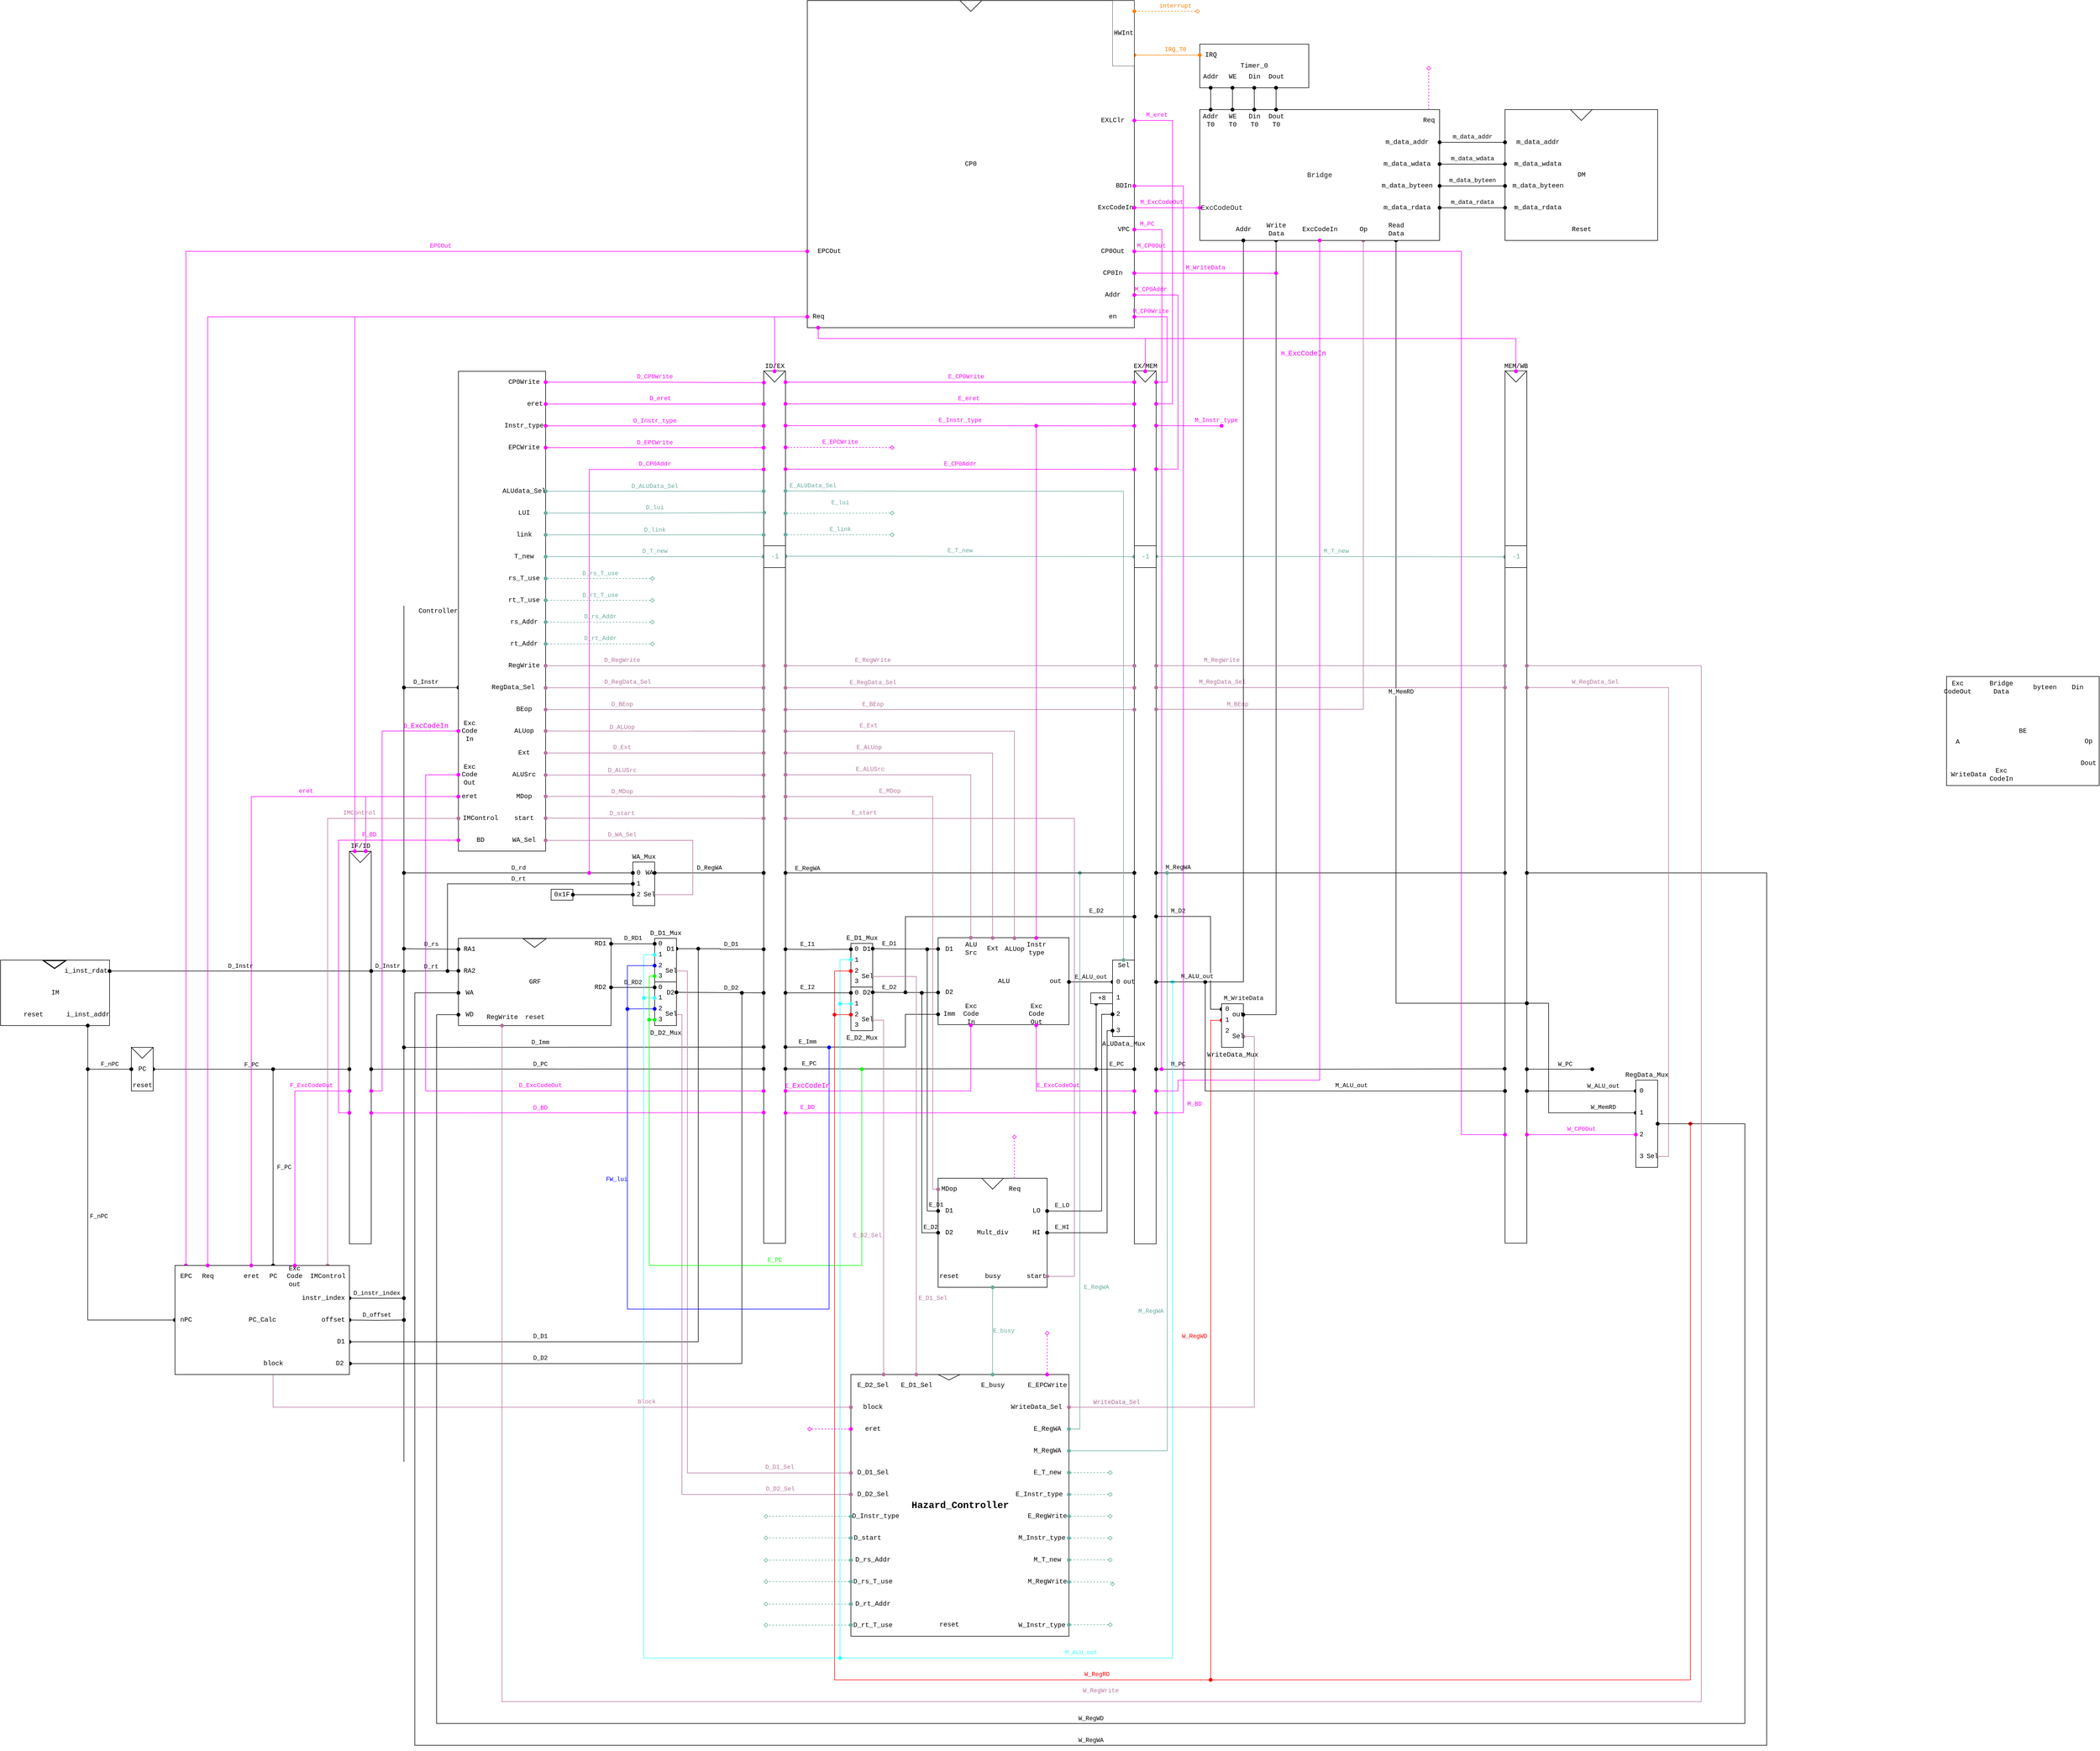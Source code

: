 <mxfile background="rgb(255, 255, 255)" version="20.3.0" type="device"><diagram id="bUCAVhqJw32WXIcYj3HS" name="第 1 页"><mxGraphModel dx="5741" dy="2384" grid="1" gridSize="10" guides="1" tooltips="1" connect="1" arrows="1" fold="1" page="1" pageScale="1" pageWidth="5000" pageHeight="1920" math="1" shadow="0"><root><mxCell id="0"/><mxCell id="1" parent="0"/><mxCell id="86" value="MEM/WB" style="html=1;verticalAlign=bottom;horizontal=1;labelPosition=center;verticalLabelPosition=top;align=center;fontFamily=Courier New;" parent="1" vertex="1"><mxGeometry x="2520" y="-640" width="40" height="1599" as="geometry"/></mxCell><mxCell id="61" value="ID/EX" style="html=1;verticalAlign=bottom;horizontal=1;labelPosition=center;verticalLabelPosition=top;align=center;fontFamily=Courier New;container=0;" parent="1" vertex="1"><mxGeometry x="1160" y="-640" width="40" height="1599.33" as="geometry"/></mxCell><mxCell id="83" value="EX/MEM" style="html=1;verticalAlign=bottom;horizontal=1;labelPosition=center;verticalLabelPosition=top;align=center;fontFamily=Courier New;" parent="1" vertex="1"><mxGeometry x="1840" y="-640" width="40" height="1600.33" as="geometry"/></mxCell><mxCell id="281" value="&lt;span style=&quot;font-size: 17.5px; font-weight: 700; text-align: justify;&quot;&gt;Hazard_Controller&lt;/span&gt;" style="html=1;fontFamily=Courier New;fontColor=default;labelBackgroundColor=none;fillColor=default;" parent="1" vertex="1"><mxGeometry x="1320" y="1200" width="400" height="480" as="geometry"/></mxCell><mxCell id="36" value="" style="group;fontFamily=Courier New;" parent="1" vertex="1" connectable="0"><mxGeometry x="-240" y="440" width="200" height="120" as="geometry"/></mxCell><mxCell id="22" value="IM" style="html=1;fontFamily=Courier New;" parent="36" vertex="1"><mxGeometry width="200" height="120.0" as="geometry"/></mxCell><mxCell id="23" value="i_inst_rdata" style="html=1;opacity=0;fontFamily=Courier New;" parent="36" vertex="1"><mxGeometry x="120" width="80" height="40" as="geometry"/></mxCell><mxCell id="25" value="i_inst_addr" style="html=1;opacity=0;fontFamily=Courier New;" parent="36" vertex="1"><mxGeometry x="120" y="80" width="80" height="40" as="geometry"/></mxCell><mxCell id="29" value="reset" style="html=1;opacity=0;fontFamily=Courier New;" parent="36" vertex="1"><mxGeometry x="40" y="80" width="40" height="40" as="geometry"/></mxCell><mxCell id="30" value="" style="triangle;whiteSpace=wrap;html=1;rotation=90;fontFamily=Courier New;strokeWidth=2;fillColor=none;" parent="36" vertex="1"><mxGeometry x="91.83" y="-13" width="14.59" height="41.75" as="geometry"/></mxCell><mxCell id="39" value="" style="group;fontFamily=Courier New;" parent="1" vertex="1" connectable="0"><mxGeometry x="400" y="240.33" width="40" height="720" as="geometry"/></mxCell><mxCell id="18" value="IF/ID" style="html=1;verticalAlign=bottom;horizontal=1;labelPosition=center;verticalLabelPosition=top;align=center;fontFamily=Courier New;" parent="39" vertex="1"><mxGeometry width="40" height="720" as="geometry"/></mxCell><mxCell id="38" value="" style="triangle;whiteSpace=wrap;html=1;rotation=90;fontFamily=Courier New;" parent="39" vertex="1"><mxGeometry x="9.744" y="-9" width="20.513" height="39.176" as="geometry"/></mxCell><mxCell id="58" value="" style="group;fontFamily=Courier New;" parent="1" vertex="1" connectable="0"><mxGeometry x="600" y="400" width="280" height="160" as="geometry"/></mxCell><mxCell id="42" value="GRF" style="html=1;fontFamily=Courier New;" parent="58" vertex="1"><mxGeometry width="280" height="160.0" as="geometry"/></mxCell><mxCell id="43" value="RA1" style="html=1;opacity=0;fontFamily=Courier New;" parent="58" vertex="1"><mxGeometry width="40" height="40" as="geometry"/></mxCell><mxCell id="44" value="RA2" style="html=1;opacity=0;fontFamily=Courier New;" parent="58" vertex="1"><mxGeometry y="39.25" width="40" height="40.75" as="geometry"/></mxCell><mxCell id="45" value="RegWrite" style="html=1;opacity=0;fontFamily=Courier New;" parent="58" vertex="1"><mxGeometry x="40" y="129.81" width="80" height="30.19" as="geometry"/></mxCell><mxCell id="47" value="WA" style="html=1;opacity=0;fontFamily=Courier New;" parent="58" vertex="1"><mxGeometry y="80" width="40" height="40" as="geometry"/></mxCell><mxCell id="48" value="WD" style="html=1;opacity=0;fontFamily=Courier New;" parent="58" vertex="1"><mxGeometry y="120" width="40" height="40" as="geometry"/></mxCell><mxCell id="49" value="" style="triangle;whiteSpace=wrap;html=1;rotation=90;fontFamily=Courier New;fillColor=none;" parent="58" vertex="1"><mxGeometry x="131.79" y="-12.44" width="16.05" height="42.24" as="geometry"/></mxCell><mxCell id="50" value="RD1" style="html=1;opacity=0;fontFamily=Courier New;" parent="58" vertex="1"><mxGeometry x="240" width="40" height="20" as="geometry"/></mxCell><mxCell id="51" value="RD2" style="html=1;opacity=0;fontFamily=Courier New;" parent="58" vertex="1"><mxGeometry x="240" y="80" width="40" height="20" as="geometry"/></mxCell><mxCell id="52" value="reset" style="html=1;opacity=0;fontFamily=Courier New;" parent="58" vertex="1"><mxGeometry x="119.81" y="129.81" width="40" height="30.19" as="geometry"/></mxCell><mxCell id="56" value="D_rs" style="orthogonalLoop=1;jettySize=auto;html=1;startArrow=oval;startFill=1;endArrow=oval;endFill=1;verticalAlign=bottom;elbow=vertical;fontFamily=Courier New;exitX=0;exitY=0.5;exitDx=0;exitDy=0;rounded=0;" parent="1" source="43" edge="1"><mxGeometry relative="1" as="geometry"><mxPoint x="500" y="419" as="targetPoint"/><mxPoint x="620" y="419" as="sourcePoint"/></mxGeometry></mxCell><mxCell id="54" value="D_Instr" style="orthogonalLoop=1;jettySize=auto;html=1;startArrow=oval;startFill=1;endArrow=oval;endFill=1;verticalAlign=bottom;fontFamily=Courier New;rounded=0;edgeStyle=elbowEdgeStyle;exitX=1;exitY=0.305;exitDx=0;exitDy=0;exitPerimeter=0;" parent="1" source="18" edge="1"><mxGeometry relative="1" as="geometry"><mxPoint x="500" y="460" as="targetPoint"/><mxPoint x="440" y="460" as="sourcePoint"/><Array as="points"/></mxGeometry></mxCell><mxCell id="24" value="D_Instr" style="orthogonalLoop=1;jettySize=auto;elbow=vertical;html=1;endArrow=oval;endFill=1;startArrow=oval;startFill=1;verticalAlign=bottom;fontFamily=Courier New;" parent="1" source="23" edge="1"><mxGeometry relative="1" as="geometry"><mxPoint x="440" y="460" as="targetPoint"/></mxGeometry></mxCell><mxCell id="27" value="F_PC" style="orthogonalLoop=1;jettySize=auto;html=1;startArrow=oval;startFill=1;endArrow=oval;endFill=1;verticalAlign=bottom;fontFamily=Courier New;elbow=vertical;edgeStyle=orthogonalEdgeStyle;rounded=0;exitX=1;exitY=0.5;exitDx=0;exitDy=0;" parent="1" source="lB7fX9OYAzLX51JsYr6v-387" edge="1"><mxGeometry relative="1" as="geometry"><mxPoint x="400" y="640" as="targetPoint"/><mxPoint x="160" y="540" as="sourcePoint"/></mxGeometry></mxCell><mxCell id="78" value="" style="group;fontFamily=Courier New;" parent="1" vertex="1" connectable="0"><mxGeometry x="1480" y="399.33" width="240" height="160.12" as="geometry"/></mxCell><mxCell id="67" value="ALU" style="html=1;fontFamily=Courier New;" parent="78" vertex="1"><mxGeometry y="-0.498" width="240" height="159.502" as="geometry"/></mxCell><mxCell id="68" value="D1" style="html=1;opacity=0;fontFamily=Courier New;" parent="78" vertex="1"><mxGeometry width="40" height="40.37" as="geometry"/></mxCell><mxCell id="69" value="D2" style="html=1;opacity=0;fontFamily=Courier New;" parent="78" vertex="1"><mxGeometry y="80" width="40" height="40.12" as="geometry"/></mxCell><mxCell id="70" value="Imm" style="html=1;opacity=0;fontFamily=Courier New;" parent="78" vertex="1"><mxGeometry y="120.12" width="40" height="39.88" as="geometry"/></mxCell><mxCell id="74" value="out" style="html=1;opacity=0;fontFamily=Courier New;" parent="78" vertex="1"><mxGeometry x="190" y="60" width="50" height="40" as="geometry"/></mxCell><mxCell id="75" value="ALU&lt;br&gt;Src" style="html=1;opacity=0;fontFamily=Courier New;" parent="78" vertex="1"><mxGeometry x="40" y="-0.5" width="40" height="40" as="geometry"/></mxCell><mxCell id="76" value="Ext" style="html=1;opacity=0;fontFamily=Courier New;" parent="78" vertex="1"><mxGeometry x="80" y="-5.662e-15" width="40" height="40" as="geometry"/></mxCell><mxCell id="77" value="ALUop" style="html=1;opacity=0;fontFamily=Courier New;" parent="78" vertex="1"><mxGeometry x="120" y="0.37" width="40" height="40" as="geometry"/></mxCell><mxCell id="CVODlhkbc69M7MEvDJHW-459" value="Exc&lt;br&gt;Code&lt;br&gt;Out" style="html=1;opacity=0;fontFamily=Courier New;strokeWidth=1;" parent="78" vertex="1"><mxGeometry x="160" y="120.12" width="40" height="40" as="geometry"/></mxCell><mxCell id="CVODlhkbc69M7MEvDJHW-466" value="Instr&lt;br&gt;type" style="html=1;opacity=0;fontFamily=Courier New;" parent="78" vertex="1"><mxGeometry x="160" width="40" height="40" as="geometry"/></mxCell><mxCell id="atctHZ6OXr-LE-_esqIX-398" value="Exc&lt;br&gt;Code&lt;br&gt;In" style="html=1;opacity=0;fontFamily=Courier New;strokeWidth=1;" parent="78" vertex="1"><mxGeometry x="40" y="120.12" width="40" height="40" as="geometry"/></mxCell><mxCell id="72" value="E_Imm" style="edgeStyle=elbowEdgeStyle;orthogonalLoop=1;jettySize=auto;html=1;entryX=0;entryY=0.5;entryDx=0;entryDy=0;startArrow=oval;startFill=1;endArrow=oval;endFill=1;rounded=0;fontFamily=Courier New;exitX=1;exitY=0.5;exitDx=0;exitDy=0;" parent="1" target="70" edge="1"><mxGeometry as="geometry"><Array as="points"><mxPoint x="1420" y="570"/></Array><mxPoint x="-100" y="21" as="offset"/><mxPoint x="1200" y="599.33" as="sourcePoint"/></mxGeometry></mxCell><mxCell id="63" value="D_Imm" style="orthogonalLoop=1;jettySize=auto;html=1;startArrow=oval;startFill=1;endArrow=oval;endFill=1;verticalAlign=bottom;fontFamily=Courier New;rounded=0;exitX=0;exitY=0.5;exitDx=0;exitDy=0;" parent="1" edge="1"><mxGeometry x="0.242" relative="1" as="geometry"><mxPoint x="500" y="600" as="targetPoint"/><mxPoint x="1160" y="599.33" as="sourcePoint"/><mxPoint as="offset"/></mxGeometry></mxCell><mxCell id="85" value="E_ALU_out" style="edgeStyle=elbowEdgeStyle;rounded=0;orthogonalLoop=1;jettySize=auto;html=1;startArrow=oval;startFill=1;endArrow=oval;endFill=1;verticalAlign=bottom;fontFamily=Courier New;" parent="1" edge="1"><mxGeometry relative="1" as="geometry"><mxPoint x="1720" y="480" as="sourcePoint"/><mxPoint x="1800" y="480" as="targetPoint"/></mxGeometry></mxCell><mxCell id="100" value="M_MemRD" style="edgeStyle=elbowEdgeStyle;rounded=0;orthogonalLoop=1;jettySize=auto;html=1;exitX=0.5;exitY=1;exitDx=0;exitDy=0;startArrow=oval;startFill=1;endArrow=oval;endFill=1;fontFamily=Courier New;" parent="1" source="yIbGt8aW3XPCT9iXFrS7-391" edge="1"><mxGeometry x="0.01" y="9" relative="1" as="geometry"><mxPoint x="2560" y="519" as="targetPoint"/><mxPoint as="offset"/><mxPoint x="2360" y="519.33" as="sourcePoint"/><Array as="points"><mxPoint x="2320" y="-170"/></Array></mxGeometry></mxCell><mxCell id="106" value="M_ALU_out" style="edgeStyle=orthogonalEdgeStyle;rounded=0;orthogonalLoop=1;jettySize=auto;html=1;startArrow=oval;startFill=1;endArrow=oval;endFill=1;fontFamily=Courier New;" parent="1" edge="1"><mxGeometry x="0.247" y="10" relative="1" as="geometry"><mxPoint x="1970" y="480" as="sourcePoint"/><mxPoint x="2520" y="680" as="targetPoint"/><Array as="points"><mxPoint x="1970" y="680"/></Array><mxPoint as="offset"/></mxGeometry></mxCell><mxCell id="107" value="M_RegWA" style="edgeStyle=elbowEdgeStyle;rounded=0;orthogonalLoop=1;jettySize=auto;html=1;startArrow=oval;startFill=1;endArrow=oval;endFill=1;verticalAlign=bottom;fontFamily=Courier New;" parent="1" edge="1"><mxGeometry x="-0.876" y="1" relative="1" as="geometry"><mxPoint x="1880" y="280" as="sourcePoint"/><mxPoint as="offset"/><mxPoint x="2520" y="280" as="targetPoint"/></mxGeometry></mxCell><mxCell id="109" value="W_RegWA" style="edgeStyle=orthogonalEdgeStyle;rounded=0;orthogonalLoop=1;jettySize=auto;html=1;startArrow=oval;startFill=1;endArrow=oval;endFill=1;entryX=0;entryY=0.5;entryDx=0;entryDy=0;verticalAlign=bottom;fontFamily=Courier New;" parent="1" source="86" target="47" edge="1"><mxGeometry x="0.097" relative="1" as="geometry"><mxPoint x="520" y="500" as="targetPoint"/><Array as="points"><mxPoint x="3000" y="280"/><mxPoint x="3000" y="1880"/><mxPoint x="520" y="1880"/><mxPoint x="520" y="500"/></Array><mxPoint as="offset"/></mxGeometry></mxCell><mxCell id="118" value="D_rt" style="edgeStyle=entityRelationEdgeStyle;startArrow=none;endArrow=oval;segment=10;endFill=1;entryX=0;entryY=0.5;entryDx=0;entryDy=0;verticalAlign=bottom;rounded=0;fontFamily=Courier New;" parent="1" target="44" edge="1"><mxGeometry relative="1" as="geometry"><mxPoint x="500" y="460" as="sourcePoint"/><mxPoint x="620" y="460" as="targetPoint"/></mxGeometry></mxCell><mxCell id="136" value="E_D2" style="edgeStyle=elbowEdgeStyle;rounded=0;orthogonalLoop=1;jettySize=auto;html=1;exitX=0.006;exitY=0.625;exitDx=0;exitDy=0;startArrow=oval;startFill=1;endArrow=oval;endFill=1;exitPerimeter=0;fontFamily=Courier New;" parent="1" source="83" edge="1"><mxGeometry as="geometry"><mxPoint x="1400.04" y="359.47" as="sourcePoint"/><mxPoint x="1420" y="499" as="targetPoint"/><Array as="points"><mxPoint x="1420" y="430"/><mxPoint x="1440" y="440"/><mxPoint x="1240" y="419.33"/></Array><mxPoint x="140" y="-80" as="offset"/></mxGeometry></mxCell><mxCell id="137" value="M_D2" style="edgeStyle=elbowEdgeStyle;rounded=0;orthogonalLoop=1;jettySize=auto;html=1;startArrow=oval;startFill=1;endArrow=oval;endFill=1;fontFamily=Courier New;entryX=0;entryY=0.5;entryDx=0;entryDy=0;" parent="1" target="346" edge="1"><mxGeometry x="-0.723" y="10" relative="1" as="geometry"><mxPoint x="1880" y="359.82" as="sourcePoint"/><mxPoint x="1979.76" y="520.18" as="targetPoint"/><Array as="points"><mxPoint x="1979.76" y="409.51"/></Array><mxPoint as="offset"/></mxGeometry></mxCell><mxCell id="124" value="W_MemRD" style="edgeStyle=orthogonalEdgeStyle;rounded=0;orthogonalLoop=1;jettySize=auto;html=1;startArrow=oval;startFill=1;endArrow=oval;endFill=1;entryX=0;entryY=0.5;entryDx=0;entryDy=0;fontFamily=Courier New;" parent="1" source="86" target="172" edge="1"><mxGeometry x="0.701" y="10" relative="1" as="geometry"><mxPoint x="2690" y="780" as="targetPoint"/><Array as="points"><mxPoint x="2600" y="519"/><mxPoint x="2600" y="720"/></Array><mxPoint as="offset"/></mxGeometry></mxCell><mxCell id="125" value="W_ALU_out" style="edgeStyle=orthogonalEdgeStyle;rounded=0;orthogonalLoop=1;jettySize=auto;html=1;startArrow=oval;startFill=1;endArrow=oval;endFill=1;entryX=0;entryY=0.5;entryDx=0;entryDy=0;verticalAlign=bottom;fontFamily=Courier New;" parent="1" source="86" target="171" edge="1"><mxGeometry x="0.4" relative="1" as="geometry"><mxPoint x="2720" y="839" as="targetPoint"/><Array as="points"><mxPoint x="2680" y="680"/><mxPoint x="2680" y="680"/></Array><mxPoint as="offset"/></mxGeometry></mxCell><mxCell id="143" value="" style="orthogonalLoop=1;jettySize=auto;html=1;startArrow=none;startFill=0;endArrow=none;endFill=0;verticalAlign=bottom;fontFamily=Courier New;elbow=vertical;edgeStyle=orthogonalEdgeStyle;rounded=0;" parent="1" edge="1"><mxGeometry relative="1" as="geometry"><mxPoint x="500" y="1360" as="sourcePoint"/><mxPoint x="500" y="-210" as="targetPoint"/><Array as="points"><mxPoint x="500" y="1360"/></Array></mxGeometry></mxCell><mxCell id="144" value="D_D2" style="edgeStyle=orthogonalEdgeStyle;rounded=0;orthogonalLoop=1;jettySize=auto;html=1;startArrow=oval;startFill=1;endArrow=oval;endFill=1;fontFamily=Courier New;entryX=1;entryY=0.5;entryDx=0;entryDy=0;" parent="1" target="142" edge="1"><mxGeometry x="0.501" y="-10" relative="1" as="geometry"><mxPoint x="400" y="1140" as="targetPoint"/><Array as="points"><mxPoint x="1120" y="1180"/></Array><mxPoint as="offset"/><mxPoint x="1120" y="500" as="sourcePoint"/></mxGeometry></mxCell><mxCell id="150" value="D_offset" style="edgeStyle=orthogonalEdgeStyle;rounded=0;orthogonalLoop=1;jettySize=auto;html=1;startArrow=oval;startFill=1;endArrow=oval;endFill=1;entryX=1;entryY=0.5;entryDx=0;entryDy=0;verticalAlign=bottom;fontFamily=Courier New;" parent="1" target="149" edge="1"><mxGeometry relative="1" as="geometry"><mxPoint x="440" y="1059.76" as="targetPoint"/><mxPoint x="500" y="1100" as="sourcePoint"/><Array as="points"/></mxGeometry></mxCell><mxCell id="146" value="D_instr_index" style="edgeStyle=orthogonalEdgeStyle;rounded=0;orthogonalLoop=1;jettySize=auto;html=1;startArrow=oval;startFill=1;endArrow=oval;endFill=1;entryX=1;entryY=0.5;entryDx=0;entryDy=0;verticalAlign=bottom;fontFamily=Courier New;" parent="1" target="103" edge="1"><mxGeometry relative="1" as="geometry"><mxPoint x="450" y="1020" as="targetPoint"/><mxPoint x="500" y="1060" as="sourcePoint"/><Array as="points"><mxPoint x="490" y="1060"/><mxPoint x="490" y="1060"/></Array></mxGeometry></mxCell><mxCell id="147" value="F_PC" style="edgeStyle=orthogonalEdgeStyle;rounded=0;orthogonalLoop=1;jettySize=auto;html=1;startArrow=oval;startFill=1;endArrow=oval;endFill=1;exitX=0.5;exitY=0;exitDx=0;exitDy=0;fontFamily=Courier New;" parent="1" source="148" edge="1"><mxGeometry y="-20" relative="1" as="geometry"><mxPoint x="260" y="640" as="targetPoint"/><mxPoint x="340" y="960" as="sourcePoint"/><Array as="points"><mxPoint x="260" y="820"/><mxPoint x="260" y="820"/></Array><mxPoint as="offset"/></mxGeometry></mxCell><mxCell id="156" value="F_nPC" style="edgeStyle=orthogonalEdgeStyle;rounded=0;orthogonalLoop=1;jettySize=auto;html=1;exitX=0;exitY=0.5;exitDx=0;exitDy=0;startArrow=oval;startFill=1;endArrow=oval;endFill=1;entryX=0.5;entryY=1;entryDx=0;entryDy=0;fontFamily=Courier New;" parent="1" source="155" target="25" edge="1"><mxGeometry y="-20" relative="1" as="geometry"><mxPoint x="90" y="630.0" as="targetPoint"/><Array as="points"><mxPoint x="-80" y="1100"/></Array><mxPoint as="offset"/></mxGeometry></mxCell><mxCell id="163" value="E_PC" style="rounded=0;orthogonalLoop=1;jettySize=auto;html=1;startArrow=oval;startFill=1;endArrow=oval;endFill=1;verticalAlign=bottom;fontFamily=Courier New;exitX=1;exitY=0.5;exitDx=0;exitDy=0;elbow=vertical;edgeStyle=orthogonalEdgeStyle;entryX=0.25;entryY=1;entryDx=0;entryDy=0;" parent="1" target="VwBn01XNrEmqK7jbBNb6-388" edge="1"><mxGeometry x="-0.875" relative="1" as="geometry"><mxPoint x="1780" y="560" as="targetPoint"/><Array as="points"><mxPoint x="1770" y="639"/></Array><mxPoint as="offset"/><mxPoint x="1200" y="639.33" as="sourcePoint"/></mxGeometry></mxCell><mxCell id="165" value="0x1F" style="whiteSpace=wrap;html=1;fontFamily=Courier New;" parent="1" vertex="1" name="长方形"><mxGeometry x="770" y="310" width="40" height="20" as="geometry"/></mxCell><mxCell id="167" value="M_PC" style="edgeStyle=elbowEdgeStyle;rounded=0;orthogonalLoop=1;jettySize=auto;html=1;startArrow=oval;startFill=1;endArrow=oval;endFill=1;verticalAlign=bottom;fontFamily=Courier New;entryX=-0.015;entryY=0.8;entryDx=0;entryDy=0;entryPerimeter=0;" parent="1" target="86" edge="1"><mxGeometry x="-0.875" relative="1" as="geometry"><mxPoint as="offset"/><mxPoint x="1880" y="640" as="sourcePoint"/><mxPoint x="2490" y="640" as="targetPoint"/></mxGeometry></mxCell><mxCell id="184" value="D_D1" style="edgeStyle=orthogonalEdgeStyle;rounded=0;orthogonalLoop=1;jettySize=auto;html=1;startArrow=oval;startFill=1;endArrow=oval;endFill=1;fontFamily=Courier New;exitX=1;exitY=0.5;exitDx=0;exitDy=0;" parent="1" source="159" edge="1"><mxGeometry x="-0.486" y="10" relative="1" as="geometry"><mxPoint x="1040" y="419" as="targetPoint"/><mxPoint x="400" y="1100" as="sourcePoint"/><Array as="points"><mxPoint x="1040" y="1140"/></Array><mxPoint as="offset"/></mxGeometry></mxCell><mxCell id="200" value="D_D2_Mux" style="html=1;labelPosition=center;verticalLabelPosition=bottom;align=center;verticalAlign=top;container=0;fontFamily=Courier New;" parent="1" vertex="1"><mxGeometry x="960" y="480" width="40" height="80" as="geometry"/></mxCell><mxCell id="64" value="D_D2" style="orthogonalLoop=1;jettySize=auto;html=1;startArrow=oval;startFill=1;endArrow=oval;endFill=1;fontFamily=Courier New;entryX=0;entryY=0.5;entryDx=0;entryDy=0;" parent="1" edge="1"><mxGeometry x="0.25" y="9" relative="1" as="geometry"><mxPoint x="1160" y="500" as="targetPoint"/><mxPoint x="1000" y="499" as="sourcePoint"/><mxPoint as="offset"/></mxGeometry></mxCell><mxCell id="81" value="D_D1" style="edgeStyle=elbowEdgeStyle;rounded=0;orthogonalLoop=1;jettySize=auto;html=1;startArrow=oval;startFill=1;endArrow=oval;endFill=1;fontFamily=Courier New;entryX=0;entryY=0.5;entryDx=0;entryDy=0;" parent="1" edge="1"><mxGeometry x="0.252" y="9" relative="1" as="geometry"><mxPoint x="1160" y="420" as="targetPoint"/><mxPoint x="1000" y="419" as="sourcePoint"/><mxPoint as="offset"/></mxGeometry></mxCell><mxCell id="207" value="D2" style="html=1;opacity=0;align=left;container=0;fontFamily=Courier New;" parent="1" vertex="1"><mxGeometry x="980" y="490" width="20" height="20" as="geometry"/></mxCell><mxCell id="202" value="0" style="html=1;opacity=0;container=0;fontFamily=Courier New;" parent="1" vertex="1"><mxGeometry x="960" y="480" width="20" height="20" as="geometry"/></mxCell><mxCell id="a7WjTk_PMIQa1Xt5DAps-389" style="edgeStyle=orthogonalEdgeStyle;rounded=0;orthogonalLoop=1;jettySize=auto;html=1;exitX=0;exitY=0.5;exitDx=0;exitDy=0;strokeColor=#0000FF;startArrow=oval;startFill=1;endArrow=oval;endFill=1;fontFamily=Courier New;" parent="1" source="203" edge="1"><mxGeometry relative="1" as="geometry"><mxPoint x="910" y="529.571" as="targetPoint"/></mxGeometry></mxCell><mxCell id="203" value="2" style="html=1;opacity=0;container=0;fontFamily=Courier New;" parent="1" vertex="1"><mxGeometry x="960" y="519.33" width="20" height="20" as="geometry"/></mxCell><mxCell id="227" style="edgeStyle=orthogonalEdgeStyle;rounded=0;orthogonalLoop=1;jettySize=auto;html=1;exitX=0;exitY=0.5;exitDx=0;exitDy=0;startArrow=oval;startFill=1;endArrow=oval;endFill=1;strokeColor=#33FFFF;fontFamily=Courier New;" parent="1" source="209" edge="1"><mxGeometry relative="1" as="geometry"><mxPoint x="940" y="509" as="targetPoint"/></mxGeometry></mxCell><mxCell id="209" value="1" style="html=1;opacity=0;container=0;fontFamily=Courier New;" parent="1" vertex="1"><mxGeometry x="960" y="499.33" width="20" height="20" as="geometry"/></mxCell><mxCell id="195" value="D_D1_Mux" style="html=1;labelPosition=center;verticalLabelPosition=top;align=center;verticalAlign=bottom;container=0;fontFamily=Courier New;" parent="1" vertex="1"><mxGeometry x="960" y="400" width="40" height="80" as="geometry"/></mxCell><mxCell id="208" value="D1" style="html=1;opacity=0;align=left;container=0;fontFamily=Courier New;" parent="1" vertex="1"><mxGeometry x="980" y="410" width="20" height="20" as="geometry"/></mxCell><mxCell id="196" value="0" style="html=1;opacity=0;container=0;fontFamily=Courier New;" parent="1" vertex="1"><mxGeometry x="960" y="400" width="20" height="20" as="geometry"/></mxCell><mxCell id="197" value="2" style="html=1;opacity=0;container=0;fontFamily=Courier New;" parent="1" vertex="1"><mxGeometry x="960" y="440" width="20" height="20" as="geometry"/></mxCell><mxCell id="210" value="1" style="html=1;opacity=0;container=0;fontFamily=Courier New;" parent="1" vertex="1"><mxGeometry x="960" y="420" width="20" height="20" as="geometry"/></mxCell><mxCell id="215" value="E_D2_Mux" style="html=1;labelPosition=center;verticalLabelPosition=bottom;align=center;verticalAlign=top;container=0;fontFamily=Courier New;" parent="1" vertex="1"><mxGeometry x="1320" y="489.33" width="40" height="80" as="geometry"/></mxCell><mxCell id="216" value="D2" style="html=1;opacity=0;align=left;container=0;fontFamily=Courier New;" parent="1" vertex="1"><mxGeometry x="1340" y="489.33" width="20" height="20.67" as="geometry"/></mxCell><mxCell id="217" value="0" style="html=1;opacity=0;container=0;fontFamily=Courier New;" parent="1" vertex="1"><mxGeometry x="1320" y="490" width="20" height="20" as="geometry"/></mxCell><mxCell id="218" value="2" style="html=1;opacity=0;container=0;fontFamily=Courier New;" parent="1" vertex="1"><mxGeometry x="1320" y="530" width="20" height="20" as="geometry"/></mxCell><mxCell id="229" style="edgeStyle=orthogonalEdgeStyle;rounded=0;orthogonalLoop=1;jettySize=auto;html=1;exitX=0;exitY=0.5;exitDx=0;exitDy=0;startArrow=oval;startFill=1;endArrow=oval;endFill=1;strokeColor=#33FFFF;fontFamily=Courier New;" parent="1" source="219" edge="1"><mxGeometry relative="1" as="geometry"><mxPoint x="1300" y="520" as="targetPoint"/></mxGeometry></mxCell><mxCell id="219" value="1" style="html=1;opacity=0;container=0;fontFamily=Courier New;" parent="1" vertex="1"><mxGeometry x="1320" y="510.0" width="20" height="20" as="geometry"/></mxCell><mxCell id="220" value="E_D1_Mux" style="html=1;labelPosition=center;verticalLabelPosition=top;align=center;verticalAlign=bottom;container=0;fontFamily=Courier New;" parent="1" vertex="1"><mxGeometry x="1320" y="409.33" width="40" height="80" as="geometry"/></mxCell><mxCell id="221" value="D1" style="html=1;opacity=0;align=left;container=0;fontFamily=Courier New;" parent="1" vertex="1"><mxGeometry x="1340" y="410" width="20" height="20" as="geometry"/></mxCell><mxCell id="222" value="0" style="html=1;opacity=0;container=0;fontFamily=Courier New;" parent="1" vertex="1"><mxGeometry x="1320" y="410" width="20" height="20" as="geometry"/></mxCell><mxCell id="223" value="2" style="html=1;opacity=0;container=0;fontFamily=Courier New;" parent="1" vertex="1"><mxGeometry x="1320" y="450" width="20" height="20" as="geometry"/></mxCell><mxCell id="228" style="edgeStyle=orthogonalEdgeStyle;rounded=0;orthogonalLoop=1;jettySize=auto;html=1;startArrow=oval;startFill=1;endArrow=oval;endFill=1;strokeColor=#33FFFF;fontFamily=Courier New;" parent="1" source="224" edge="1"><mxGeometry relative="1" as="geometry"><mxPoint x="1300" y="1720" as="targetPoint"/><Array as="points"><mxPoint x="1300" y="439"/><mxPoint x="1300" y="1720"/></Array></mxGeometry></mxCell><mxCell id="224" value="1" style="html=1;opacity=0;container=0;fontFamily=Courier New;" parent="1" vertex="1"><mxGeometry x="1320" y="430" width="20" height="20" as="geometry"/></mxCell><mxCell id="204" value="D_RD2" style="edgeStyle=orthogonalEdgeStyle;rounded=0;orthogonalLoop=1;jettySize=auto;html=1;exitX=1;exitY=0.5;exitDx=0;exitDy=0;startArrow=oval;startFill=1;endArrow=oval;endFill=1;entryX=0;entryY=0.5;entryDx=0;entryDy=0;verticalAlign=bottom;fontFamily=Courier New;" parent="1" source="51" target="202" edge="1"><mxGeometry relative="1" as="geometry"><mxPoint x="940" y="500.333" as="targetPoint"/></mxGeometry></mxCell><mxCell id="185" value="W_RegRD" style="edgeStyle=orthogonalEdgeStyle;rounded=0;orthogonalLoop=1;jettySize=auto;html=1;strokeColor=#FF0000;startArrow=oval;startFill=1;endArrow=oval;endFill=1;entryX=0;entryY=0.5;entryDx=0;entryDy=0;fontColor=#FF0000;fontFamily=Courier New;" parent="1" target="223" edge="1"><mxGeometry x="0.076" y="-10" relative="1" as="geometry"><mxPoint x="940" y="1000" as="targetPoint"/><mxPoint x="2860" y="740" as="sourcePoint"/><Array as="points"><mxPoint x="2860" y="1760"/><mxPoint x="1290" y="1760"/><mxPoint x="1290" y="460"/></Array><mxPoint as="offset"/></mxGeometry></mxCell><mxCell id="211" value="M_ALU_out" style="edgeStyle=orthogonalEdgeStyle;rounded=0;orthogonalLoop=1;jettySize=auto;html=1;exitX=0;exitY=0.5;exitDx=0;exitDy=0;startArrow=oval;startFill=1;endArrow=oval;endFill=1;strokeColor=#33FFFF;fontColor=#33FFFF;fontFamily=Courier New;" parent="1" source="210" edge="1"><mxGeometry x="0.2" y="10" relative="1" as="geometry"><mxPoint x="1910" y="480" as="targetPoint"/><Array as="points"><mxPoint x="940" y="430"/><mxPoint x="940" y="1720"/><mxPoint x="1910" y="1720"/><mxPoint x="1910" y="480"/></Array><mxPoint as="offset"/></mxGeometry></mxCell><mxCell id="232" value="Sel" style="html=1;opacity=0;container=0;fontFamily=Courier New;" parent="1" vertex="1"><mxGeometry x="980" y="450" width="20" height="20" as="geometry"/></mxCell><mxCell id="233" value="Sel" style="html=1;opacity=0;container=0;fontFamily=Courier New;" parent="1" vertex="1"><mxGeometry x="980" y="529.33" width="20" height="20" as="geometry"/></mxCell><mxCell id="234" value="Sel" style="html=1;opacity=0;container=0;fontFamily=Courier New;" parent="1" vertex="1"><mxGeometry x="1340" y="539.33" width="20" height="20" as="geometry"/></mxCell><mxCell id="235" value="Sel" style="html=1;opacity=0;container=0;fontFamily=Courier New;" parent="1" vertex="1"><mxGeometry x="1340" y="460.0" width="20" height="20" as="geometry"/></mxCell><mxCell id="205" value="D_RD1" style="edgeStyle=orthogonalEdgeStyle;rounded=0;orthogonalLoop=1;jettySize=auto;html=1;exitX=1;exitY=0.5;exitDx=0;exitDy=0;entryX=0;entryY=0.5;entryDx=0;entryDy=0;startArrow=oval;startFill=1;endArrow=oval;endFill=1;fontFamily=Courier New;" parent="1" source="50" target="196" edge="1"><mxGeometry y="10" relative="1" as="geometry"><mxPoint as="offset"/></mxGeometry></mxCell><mxCell id="80" value="E_D1" style="edgeStyle=elbowEdgeStyle;rounded=0;orthogonalLoop=1;jettySize=auto;html=1;exitX=0;exitY=0.5;exitDx=0;exitDy=0;startArrow=oval;startFill=1;endArrow=oval;endFill=1;fontFamily=Courier New;" parent="1" source="68" edge="1"><mxGeometry as="geometry"><Array as="points"/><mxPoint x="1360" y="419" as="targetPoint"/><mxPoint x="-30" y="-9" as="offset"/></mxGeometry></mxCell><mxCell id="79" value="E_D2" style="edgeStyle=elbowEdgeStyle;rounded=0;orthogonalLoop=1;jettySize=auto;html=1;exitX=0;exitY=0.5;exitDx=0;exitDy=0;startArrow=oval;startFill=1;endArrow=oval;endFill=1;fontFamily=Courier New;" parent="1" source="69" edge="1"><mxGeometry as="geometry"><mxPoint x="1340" y="504.83" as="sourcePoint"/><mxPoint x="1360" y="499" as="targetPoint"/><mxPoint x="-30" y="-9" as="offset"/></mxGeometry></mxCell><mxCell id="236" value="WA_Mux" style="html=1;labelPosition=center;verticalLabelPosition=top;align=center;verticalAlign=bottom;container=0;fontFamily=Courier New;" parent="1" vertex="1"><mxGeometry x="920" y="260" width="40" height="80" as="geometry"/></mxCell><mxCell id="237" value="WA" style="html=1;opacity=0;align=center;container=0;sketch=0;shadow=0;fillColor=none;textDirection=ltr;labelPosition=center;verticalLabelPosition=middle;verticalAlign=middle;fontFamily=Courier New;" parent="1" vertex="1"><mxGeometry x="940" y="270" width="20" height="20" as="geometry"/></mxCell><mxCell id="238" value="0" style="html=1;opacity=0;container=0;fontFamily=Courier New;" parent="1" vertex="1"><mxGeometry x="920" y="270" width="20" height="20" as="geometry"/></mxCell><mxCell id="239" value="2" style="html=1;opacity=0;container=0;fontFamily=Courier New;" parent="1" vertex="1"><mxGeometry x="920" y="310" width="20" height="20" as="geometry"/></mxCell><mxCell id="240" value="1" style="html=1;opacity=0;container=0;fontFamily=Courier New;" parent="1" vertex="1"><mxGeometry x="920" y="290" width="20" height="20" as="geometry"/></mxCell><mxCell id="241" value="Sel" style="html=1;opacity=0;container=0;fontFamily=Courier New;" parent="1" vertex="1"><mxGeometry x="940" y="310" width="20" height="20" as="geometry"/></mxCell><mxCell id="114" value="D_RegWA" style="edgeStyle=elbowEdgeStyle;rounded=0;orthogonalLoop=1;jettySize=auto;html=1;exitX=1;exitY=0.5;exitDx=0;exitDy=0;startArrow=oval;startFill=1;endArrow=oval;endFill=1;verticalAlign=bottom;fontFamily=Courier New;entryX=0;entryY=0.5;entryDx=0;entryDy=0;" parent="1" edge="1"><mxGeometry relative="1" as="geometry"><mxPoint x="1160" y="280" as="targetPoint"/><mxPoint x="960" y="280" as="sourcePoint"/></mxGeometry></mxCell><mxCell id="264" value="E_Ext" style="edgeStyle=orthogonalEdgeStyle;rounded=0;orthogonalLoop=1;jettySize=auto;html=1;startArrow=oval;startFill=1;endArrow=oval;endFill=1;strokeColor=#B5739D;fontFamily=Courier New;fontColor=#B5739D;labelBackgroundColor=none;entryX=0.5;entryY=0;entryDx=0;entryDy=0;" parent="1" target="76" edge="1"><mxGeometry x="-0.579" y="50" relative="1" as="geometry"><mxPoint as="offset"/><mxPoint x="1200" y="60" as="sourcePoint"/><mxPoint x="1620" y="400" as="targetPoint"/><Array as="points"><mxPoint x="1580" y="60"/></Array></mxGeometry></mxCell><mxCell id="266" value="E_ALUop" style="edgeStyle=orthogonalEdgeStyle;rounded=0;orthogonalLoop=1;jettySize=auto;html=1;entryX=0.5;entryY=0;entryDx=0;entryDy=0;startArrow=oval;startFill=1;endArrow=oval;endFill=1;strokeColor=#B5739D;fontFamily=Courier New;fontColor=#B5739D;labelBackgroundColor=none;" parent="1" target="77" edge="1"><mxGeometry x="-0.619" y="-30" relative="1" as="geometry"><mxPoint as="offset"/><mxPoint x="1200" y="20" as="sourcePoint"/><Array as="points"><mxPoint x="1620" y="20"/></Array></mxGeometry></mxCell><mxCell id="253" value="E_ALUSrc" style="edgeStyle=orthogonalEdgeStyle;rounded=0;orthogonalLoop=1;jettySize=auto;html=1;startArrow=oval;startFill=1;endArrow=oval;endFill=1;strokeColor=#B5739D;horizontal=1;verticalAlign=middle;fontFamily=Courier New;fontColor=#B5739D;labelBackgroundColor=none;entryX=0.5;entryY=0;entryDx=0;entryDy=0;" parent="1" target="75" edge="1"><mxGeometry x="-0.515" y="10" relative="1" as="geometry"><Array as="points"><mxPoint x="1540" y="100"/></Array><mxPoint as="offset"/><mxPoint x="1200" y="100" as="sourcePoint"/><mxPoint x="1560" y="400" as="targetPoint"/></mxGeometry></mxCell><mxCell id="269" value="M_BEop" style="edgeStyle=orthogonalEdgeStyle;rounded=0;orthogonalLoop=1;jettySize=auto;html=1;startArrow=oval;startFill=1;endArrow=oval;endFill=1;strokeColor=#B5739D;fontFamily=Courier New;fontColor=#B5739D;entryX=0.5;entryY=1;entryDx=0;entryDy=0;" parent="1" target="yIbGt8aW3XPCT9iXFrS7-390" edge="1"><mxGeometry x="-0.76" y="9" relative="1" as="geometry"><mxPoint x="2360" y="479.33" as="targetPoint"/><mxPoint as="offset"/><mxPoint x="1880" y="-20" as="sourcePoint"/><Array as="points"><mxPoint x="2260" y="-20"/></Array></mxGeometry></mxCell><mxCell id="b69JDGlGSGeCRPb6_kOk-387" value="D_Instr" style="edgeStyle=orthogonalEdgeStyle;rounded=0;orthogonalLoop=1;jettySize=auto;html=1;endArrow=oval;endFill=1;startArrow=oval;startFill=1;fontFamily=Courier New;" parent="1" source="242" edge="1"><mxGeometry x="0.2" y="-10" relative="1" as="geometry"><mxPoint x="500" y="-60" as="targetPoint"/><Array as="points"><mxPoint x="500" y="-60"/></Array><mxPoint as="offset"/></mxGeometry></mxCell><mxCell id="242" value="Controller" style="html=1;container=0;fontFamily=Courier New;verticalAlign=middle;labelPosition=left;verticalLabelPosition=middle;align=right;" parent="1" vertex="1"><mxGeometry x="600" y="-640" width="160" height="880" as="geometry"/></mxCell><mxCell id="170" value="RegData_Mux" style="html=1;container=0;verticalAlign=bottom;labelPosition=center;verticalLabelPosition=top;align=center;fontFamily=Courier New;" parent="1" vertex="1"><mxGeometry x="2760" y="660.02" width="40" height="160" as="geometry"/></mxCell><mxCell id="171" value="0" style="html=1;opacity=0;container=0;fontFamily=Courier New;" parent="1" vertex="1"><mxGeometry x="2760" y="660.02" width="20" height="40" as="geometry"/></mxCell><mxCell id="172" value="1" style="html=1;opacity=0;container=0;fontFamily=Courier New;" parent="1" vertex="1"><mxGeometry x="2760" y="700.02" width="20" height="40" as="geometry"/></mxCell><mxCell id="J1mp-SeRorLEylFZQYkN-387" value="W_CP0Out" style="edgeStyle=orthogonalEdgeStyle;rounded=0;orthogonalLoop=1;jettySize=auto;html=1;strokeColor=#FF00FF;startArrow=oval;startFill=1;endArrow=oval;endFill=1;labelBackgroundColor=none;fontColor=#FF00FF;fontFamily=Courier New;" parent="1" source="173" edge="1"><mxGeometry y="-10" relative="1" as="geometry"><mxPoint x="2560" y="760" as="targetPoint"/><mxPoint as="offset"/></mxGeometry></mxCell><mxCell id="173" value="2" style="html=1;opacity=0;container=0;fontFamily=Courier New;" parent="1" vertex="1"><mxGeometry x="2760" y="740.02" width="20" height="40" as="geometry"/></mxCell><mxCell id="174" value="3" style="html=1;opacity=0;container=0;fontFamily=Courier New;" parent="1" vertex="1"><mxGeometry x="2760" y="780.02" width="20" height="40" as="geometry"/></mxCell><mxCell id="180" style="edgeStyle=orthogonalEdgeStyle;rounded=0;orthogonalLoop=1;jettySize=auto;html=1;entryX=0.004;entryY=0.525;entryDx=0;entryDy=0;entryPerimeter=0;startArrow=oval;startFill=1;endArrow=oval;endFill=1;fontFamily=Courier New;" parent="1" target="173" edge="1"><mxGeometry x="2760" y="660.02" as="geometry"><mxPoint x="2760" y="761.02" as="sourcePoint"/></mxGeometry></mxCell><mxCell id="273" value="Sel" style="html=1;opacity=0;container=0;fontFamily=Courier New;" parent="1" vertex="1"><mxGeometry x="2780" y="780.02" width="20" height="40" as="geometry"/></mxCell><mxCell id="278" value="W_RegData_Sel" style="edgeStyle=orthogonalEdgeStyle;rounded=0;orthogonalLoop=1;jettySize=auto;html=1;entryX=1;entryY=0.5;entryDx=0;entryDy=0;startArrow=oval;startFill=1;endArrow=none;endFill=0;strokeColor=#B5739D;fontFamily=Courier New;fontColor=#B5739D;" parent="1" target="273" edge="1"><mxGeometry x="-0.782" y="10" relative="1" as="geometry"><mxPoint as="offset"/><mxPoint x="2560" y="-60" as="sourcePoint"/><Array as="points"><mxPoint x="2820" y="-60"/><mxPoint x="2820" y="800"/></Array></mxGeometry></mxCell><mxCell id="b69JDGlGSGeCRPb6_kOk-410" value="D_RegData_Sel" style="edgeStyle=elbowEdgeStyle;rounded=0;orthogonalLoop=1;jettySize=auto;elbow=vertical;html=1;entryX=-0.008;entryY=0.388;entryDx=0;entryDy=0;entryPerimeter=0;labelBackgroundColor=none;strokeColor=#B5739D;fontFamily=Courier New;fontColor=#B5739D;startArrow=oval;startFill=1;endArrow=oval;endFill=1;" parent="1" source="277" edge="1"><mxGeometry x="-0.249" y="11" relative="1" as="geometry"><mxPoint as="offset"/><mxPoint x="1159.68" y="-59.46" as="targetPoint"/></mxGeometry></mxCell><mxCell id="277" value="RegData_Sel" style="html=1;opacity=0;fontFamily=Courier New;" parent="1" vertex="1"><mxGeometry x="640" y="-80" width="120" height="40" as="geometry"/></mxCell><mxCell id="283" value="E_RegWA" style="edgeStyle=orthogonalEdgeStyle;rounded=0;orthogonalLoop=1;jettySize=auto;html=1;startArrow=oval;startFill=1;endArrow=oval;endFill=1;fontFamily=Courier New;strokeColor=#67AB9F;fontColor=#67AB9F;exitX=1;exitY=0.5;exitDx=0;exitDy=0;" parent="1" source="282" edge="1"><mxGeometry x="-0.462" y="-30" relative="1" as="geometry"><mxPoint x="1740" y="280" as="targetPoint"/><Array as="points"><mxPoint x="1740" y="1300"/></Array><mxPoint as="offset"/></mxGeometry></mxCell><mxCell id="282" value="E_RegWA" style="html=1;opacity=0;fontFamily=Courier New;" parent="1" vertex="1"><mxGeometry x="1640" y="1280" width="80" height="40" as="geometry"/></mxCell><mxCell id="b69JDGlGSGeCRPb6_kOk-457" style="edgeStyle=orthogonalEdgeStyle;rounded=0;orthogonalLoop=1;jettySize=auto;html=1;dashed=1;labelBackgroundColor=none;strokeColor=#67AB9F;fontFamily=Courier New;fontColor=#67AB9F;startArrow=oval;startFill=1;endArrow=diamond;endFill=0;" parent="1" source="286" edge="1"><mxGeometry relative="1" as="geometry"><mxPoint x="1800" y="1380" as="targetPoint"/></mxGeometry></mxCell><mxCell id="286" value="E_T_new" style="html=1;opacity=0;fontFamily=Courier New;" parent="1" vertex="1"><mxGeometry x="1640" y="1360" width="80" height="40" as="geometry"/></mxCell><mxCell id="290" value="M_RegWA" style="edgeStyle=orthogonalEdgeStyle;rounded=0;orthogonalLoop=1;jettySize=auto;html=1;startArrow=oval;startFill=1;endArrow=oval;endFill=1;fontFamily=Courier New;strokeColor=#67AB9F;fontColor=#67AB9F;" parent="1" source="287" edge="1"><mxGeometry x="-0.296" y="30" relative="1" as="geometry"><mxPoint x="1900" y="280" as="targetPoint"/><mxPoint as="offset"/></mxGeometry></mxCell><mxCell id="287" value="M_RegWA" style="html=1;opacity=0;fontFamily=Courier New;" parent="1" vertex="1"><mxGeometry x="1640" y="1320" width="80" height="40" as="geometry"/></mxCell><mxCell id="b69JDGlGSGeCRPb6_kOk-461" style="edgeStyle=orthogonalEdgeStyle;rounded=0;orthogonalLoop=1;jettySize=auto;html=1;dashed=1;labelBackgroundColor=none;strokeColor=#67AB9F;fontFamily=Courier New;fontColor=#67AB9F;startArrow=oval;startFill=1;endArrow=diamond;endFill=0;" parent="1" source="288" edge="1"><mxGeometry relative="1" as="geometry"><mxPoint x="1800" y="1540" as="targetPoint"/></mxGeometry></mxCell><mxCell id="288" value="M_T_new" style="html=1;opacity=0;fontFamily=Courier New;" parent="1" vertex="1"><mxGeometry x="1640" y="1520.49" width="80" height="40" as="geometry"/></mxCell><mxCell id="b69JDGlGSGeCRPb6_kOk-447" style="edgeStyle=orthogonalEdgeStyle;rounded=0;orthogonalLoop=1;jettySize=auto;html=1;dashed=1;labelBackgroundColor=none;strokeColor=#67AB9F;fontFamily=Courier New;fontColor=#67AB9F;startArrow=oval;startFill=1;endArrow=diamond;endFill=0;" parent="1" source="302" edge="1"><mxGeometry relative="1" as="geometry"><mxPoint x="1160" y="1540.495" as="targetPoint"/></mxGeometry></mxCell><mxCell id="302" value="D_rs_Addr" style="html=1;opacity=0;fontFamily=Courier New;shadow=1;sketch=0;" parent="1" vertex="1"><mxGeometry x="1320" y="1520" width="80" height="40.99" as="geometry"/></mxCell><mxCell id="b69JDGlGSGeCRPb6_kOk-448" style="edgeStyle=orthogonalEdgeStyle;rounded=0;orthogonalLoop=1;jettySize=auto;html=1;dashed=1;labelBackgroundColor=none;strokeColor=#67AB9F;fontFamily=Courier New;fontColor=#67AB9F;startArrow=oval;startFill=1;endArrow=diamond;endFill=0;" parent="1" source="303" edge="1"><mxGeometry relative="1" as="geometry"><mxPoint x="1160" y="1579.995" as="targetPoint"/></mxGeometry></mxCell><mxCell id="303" value="D_rs_T_use" style="html=1;opacity=0;fontFamily=Courier New;" parent="1" vertex="1"><mxGeometry x="1320" y="1559.5" width="80" height="40.99" as="geometry"/></mxCell><mxCell id="b69JDGlGSGeCRPb6_kOk-449" style="edgeStyle=orthogonalEdgeStyle;rounded=0;orthogonalLoop=1;jettySize=auto;html=1;dashed=1;labelBackgroundColor=none;strokeColor=#67AB9F;fontFamily=Courier New;fontColor=#67AB9F;startArrow=oval;startFill=1;endArrow=diamond;endFill=0;" parent="1" source="304" edge="1"><mxGeometry relative="1" as="geometry"><mxPoint x="1160" y="1620.985" as="targetPoint"/></mxGeometry></mxCell><mxCell id="304" value="D_rt_Addr" style="html=1;opacity=0;fontFamily=Courier New;" parent="1" vertex="1"><mxGeometry x="1320" y="1600.49" width="80" height="40.99" as="geometry"/></mxCell><mxCell id="b69JDGlGSGeCRPb6_kOk-450" style="edgeStyle=orthogonalEdgeStyle;rounded=0;orthogonalLoop=1;jettySize=auto;html=1;dashed=1;labelBackgroundColor=none;strokeColor=#67AB9F;fontFamily=Courier New;fontColor=#67AB9F;startArrow=oval;startFill=1;endArrow=diamond;endFill=0;" parent="1" source="305" edge="1"><mxGeometry relative="1" as="geometry"><mxPoint x="1160" y="1659.505" as="targetPoint"/></mxGeometry></mxCell><mxCell id="305" value="D_rt_T_use" style="html=1;opacity=0;fontFamily=Courier New;" parent="1" vertex="1"><mxGeometry x="1320" y="1639.01" width="80" height="40.99" as="geometry"/></mxCell><mxCell id="316" value="D_D1_Sel" style="edgeStyle=orthogonalEdgeStyle;rounded=0;orthogonalLoop=1;jettySize=auto;html=1;exitX=0;exitY=0.5;exitDx=0;exitDy=0;entryX=1;entryY=0.5;entryDx=0;entryDy=0;startArrow=oval;startFill=1;endArrow=none;endFill=0;strokeColor=#B5739D;fontFamily=Courier New;fontColor=#B5739D;" parent="1" source="310" target="232" edge="1"><mxGeometry x="-0.79" y="-10" relative="1" as="geometry"><Array as="points"><mxPoint x="1020" y="1381"/><mxPoint x="1020" y="460"/></Array><mxPoint as="offset"/></mxGeometry></mxCell><mxCell id="310" value="D_D1_Sel" style="html=1;opacity=0;fontFamily=Courier New;" parent="1" vertex="1"><mxGeometry x="1320" y="1360.48" width="80" height="40" as="geometry"/></mxCell><mxCell id="317" value="D_D2_Sel" style="edgeStyle=orthogonalEdgeStyle;rounded=0;orthogonalLoop=1;jettySize=auto;html=1;exitX=0;exitY=0.5;exitDx=0;exitDy=0;entryX=1;entryY=0.75;entryDx=0;entryDy=0;startArrow=oval;startFill=1;endArrow=none;endFill=0;strokeColor=#B5739D;fontFamily=Courier New;fontColor=#B5739D;" parent="1" source="311" target="200" edge="1"><mxGeometry x="-0.783" y="-10" relative="1" as="geometry"><Array as="points"><mxPoint x="1010" y="1420"/><mxPoint x="1010" y="540"/></Array><mxPoint as="offset"/></mxGeometry></mxCell><mxCell id="311" value="D_D2_Sel" style="html=1;opacity=0;fontFamily=Courier New;" parent="1" vertex="1"><mxGeometry x="1320" y="1400" width="80" height="40" as="geometry"/></mxCell><mxCell id="315" value="E_D2_Sel" style="edgeStyle=orthogonalEdgeStyle;rounded=0;orthogonalLoop=1;jettySize=auto;html=1;exitX=0.75;exitY=0;exitDx=0;exitDy=0;entryX=1;entryY=0.75;entryDx=0;entryDy=0;startArrow=oval;startFill=1;endArrow=none;endFill=0;strokeColor=#B5739D;fontFamily=Courier New;fontColor=#B5739D;" parent="1" source="312" target="215" edge="1"><mxGeometry x="-0.24" y="30" relative="1" as="geometry"><Array as="points"><mxPoint x="1380" y="550"/><mxPoint x="1360" y="550"/></Array><mxPoint as="offset"/></mxGeometry></mxCell><mxCell id="312" value="E_D2_Sel" style="html=1;opacity=0;fontFamily=Courier New;" parent="1" vertex="1"><mxGeometry x="1320" y="1200" width="80" height="40" as="geometry"/></mxCell><mxCell id="314" value="E_D1_Sel" style="edgeStyle=orthogonalEdgeStyle;rounded=0;orthogonalLoop=1;jettySize=auto;html=1;exitX=0.5;exitY=0;exitDx=0;exitDy=0;entryX=1;entryY=0.5;entryDx=0;entryDy=0;startArrow=oval;startFill=1;endArrow=none;endFill=0;strokeColor=#B5739D;fontFamily=Courier New;fontColor=#B5739D;" parent="1" source="313" target="235" edge="1"><mxGeometry x="-0.654" y="-30" relative="1" as="geometry"><mxPoint as="offset"/></mxGeometry></mxCell><mxCell id="313" value="E_D1_Sel" style="html=1;opacity=0;fontFamily=Courier New;" parent="1" vertex="1"><mxGeometry x="1400" y="1200" width="80" height="40" as="geometry"/></mxCell><mxCell id="319" value="block" style="edgeStyle=orthogonalEdgeStyle;rounded=0;orthogonalLoop=1;jettySize=auto;html=1;entryX=0.5;entryY=1;entryDx=0;entryDy=0;startArrow=oval;startFill=1;endArrow=none;endFill=0;strokeColor=#B5739D;fontColor=#B5739D;fontFamily=Courier New;exitX=0;exitY=0.5;exitDx=0;exitDy=0;" parent="1" source="318" target="35" edge="1"><mxGeometry x="-0.33" y="-10" relative="1" as="geometry"><Array as="points"><mxPoint x="260" y="1260"/></Array><mxPoint as="offset"/></mxGeometry></mxCell><mxCell id="318" value="block" style="html=1;opacity=0;fontFamily=Courier New;" parent="1" vertex="1"><mxGeometry x="1320" y="1240" width="80" height="40" as="geometry"/></mxCell><mxCell id="321" value="IMControl" style="edgeStyle=elbowEdgeStyle;rounded=0;orthogonalLoop=1;jettySize=auto;html=1;startArrow=oval;startFill=1;endArrow=oval;endFill=1;fontFamily=Courier New;strokeColor=#B5739D;fontColor=#B5739D;elbow=vertical;entryX=0.5;entryY=0;entryDx=0;entryDy=0;exitX=0;exitY=0.5;exitDx=0;exitDy=0;" parent="1" source="b69JDGlGSGeCRPb6_kOk-397" target="145" edge="1"><mxGeometry x="-0.657" y="-10" relative="1" as="geometry"><mxPoint as="offset"/><mxPoint x="590" y="180" as="sourcePoint"/><mxPoint x="361" y="990" as="targetPoint"/><Array as="points"><mxPoint x="480" y="180"/></Array></mxGeometry></mxCell><mxCell id="349" value="W_RegWD" style="edgeStyle=orthogonalEdgeStyle;rounded=0;orthogonalLoop=1;jettySize=auto;html=1;exitX=0;exitY=0.5;exitDx=0;exitDy=0;startArrow=oval;startFill=1;endArrow=oval;endFill=1;strokeColor=#FF0000;fontFamily=Courier New;labelBackgroundColor=none;fontColor=#FF0000;" parent="1" source="347" edge="1"><mxGeometry x="-0.025" y="-30" relative="1" as="geometry"><mxPoint x="1980" y="1760" as="targetPoint"/><mxPoint as="offset"/></mxGeometry></mxCell><mxCell id="352" value="&lt;span style=&quot;background-color: rgb(248, 249, 250);&quot;&gt;WriteData_Sel&lt;/span&gt;" style="edgeStyle=orthogonalEdgeStyle;rounded=0;orthogonalLoop=1;jettySize=auto;html=1;exitX=1;exitY=0.75;exitDx=0;exitDy=0;startArrow=oval;startFill=1;endArrow=oval;endFill=1;entryX=1;entryY=0.5;entryDx=0;entryDy=0;strokeColor=#B5739D;fontColor=#B5739D;fontFamily=Courier New;" parent="1" source="345" target="353" edge="1"><mxGeometry x="0.833" y="-9" relative="1" as="geometry"><mxPoint x="1660" y="1300" as="targetPoint"/><Array as="points"><mxPoint x="2060" y="580"/><mxPoint x="2060" y="1260"/></Array><mxPoint as="offset"/></mxGeometry></mxCell><mxCell id="345" value="WriteData_Mux" style="html=1;verticalAlign=top;labelPosition=center;verticalLabelPosition=bottom;align=center;container=0;fontFamily=Courier New;" parent="1" vertex="1"><mxGeometry x="2000" y="520" width="40" height="80" as="geometry"/></mxCell><mxCell id="346" value="0" style="html=1;opacity=0;container=0;fontFamily=Courier New;" parent="1" vertex="1"><mxGeometry x="2000" y="520" width="20" height="20" as="geometry"/></mxCell><mxCell id="347" value="1" style="html=1;opacity=0;container=0;fontFamily=Courier New;" parent="1" vertex="1"><mxGeometry x="2000" y="540" width="20" height="20.67" as="geometry"/></mxCell><mxCell id="lB7fX9OYAzLX51JsYr6v-391" value="M_WriteData" style="edgeStyle=orthogonalEdgeStyle;rounded=0;orthogonalLoop=1;jettySize=auto;html=1;exitX=1;exitY=0.5;exitDx=0;exitDy=0;endArrow=oval;endFill=1;startArrow=oval;startFill=1;entryX=0.5;entryY=1;entryDx=0;entryDy=0;fontFamily=Courier New;" parent="1" source="350" target="yIbGt8aW3XPCT9iXFrS7-389" edge="1"><mxGeometry x="-1" y="30" relative="1" as="geometry"><mxPoint x="2100" y="-830" as="targetPoint"/><mxPoint as="offset"/></mxGeometry></mxCell><mxCell id="350" value="out" style="html=1;opacity=0;container=0;fontFamily=Courier New;" parent="1" vertex="1"><mxGeometry x="2020" y="520" width="20" height="40" as="geometry"/></mxCell><mxCell id="351" value="Sel" style="html=1;opacity=0;container=0;fontFamily=Courier New;" parent="1" vertex="1"><mxGeometry x="2020" y="560" width="20" height="40" as="geometry"/></mxCell><mxCell id="353" value="WriteData_Sel" style="html=1;opacity=0;fontFamily=Courier New;" parent="1" vertex="1"><mxGeometry x="1600" y="1240" width="120" height="40" as="geometry"/></mxCell><mxCell id="355" value="" style="triangle;whiteSpace=wrap;html=1;rotation=90;fontFamily=Courier New;" parent="1" vertex="1"><mxGeometry x="1495" y="1185" width="10" height="40" as="geometry"/></mxCell><mxCell id="356" value="reset" style="html=1;opacity=0;fontFamily=Courier New;" parent="1" vertex="1"><mxGeometry x="1480" y="1639.01" width="40" height="40" as="geometry"/></mxCell><mxCell id="b69JDGlGSGeCRPb6_kOk-462" style="edgeStyle=orthogonalEdgeStyle;rounded=0;orthogonalLoop=1;jettySize=auto;html=1;dashed=1;labelBackgroundColor=none;strokeColor=#67AB9F;fontFamily=Courier New;fontColor=#67AB9F;startArrow=oval;startFill=1;endArrow=diamond;endFill=0;" parent="1" source="376" edge="1"><mxGeometry relative="1" as="geometry"><mxPoint x="1800" y="1500" as="targetPoint"/></mxGeometry></mxCell><mxCell id="376" value="M_Instr_type" style="html=1;opacity=0;fontFamily=Courier New;" parent="1" vertex="1"><mxGeometry x="1620" y="1480.49" width="100" height="40" as="geometry"/></mxCell><mxCell id="b69JDGlGSGeCRPb6_kOk-452" value="" style="edgeStyle=orthogonalEdgeStyle;rounded=0;orthogonalLoop=1;jettySize=auto;html=1;dashed=1;labelBackgroundColor=none;strokeColor=#67AB9F;fontFamily=Courier New;fontColor=#67AB9F;startArrow=oval;startFill=1;endArrow=diamond;endFill=0;" parent="1" source="380" edge="1"><mxGeometry relative="1" as="geometry"><mxPoint x="1800" y="1580" as="targetPoint"/><Array as="points"><mxPoint x="1800" y="1581.48"/><mxPoint x="1800" y="1581.48"/></Array></mxGeometry></mxCell><mxCell id="380" value="M_RegWrite" style="html=1;opacity=0;fontFamily=Courier New;" parent="1" vertex="1"><mxGeometry x="1640" y="1560.49" width="80" height="40" as="geometry"/></mxCell><mxCell id="162" value="D_PC" style="edgeStyle=orthogonalEdgeStyle;rounded=0;orthogonalLoop=1;jettySize=auto;html=1;startArrow=oval;startFill=1;endArrow=oval;endFill=1;entryX=0;entryY=0.5;entryDx=0;entryDy=0;verticalAlign=bottom;fontFamily=Courier New;" parent="1" edge="1"><mxGeometry x="-0.139" relative="1" as="geometry"><mxPoint x="1160" y="639.33" as="targetPoint"/><Array as="points"><mxPoint x="440" y="640"/><mxPoint x="480" y="640"/></Array><mxPoint x="440" y="640" as="sourcePoint"/><mxPoint as="offset"/></mxGeometry></mxCell><mxCell id="382" value="3" style="html=1;opacity=0;container=0;fontFamily=Courier New;" parent="1" vertex="1"><mxGeometry x="960" y="459.33" width="20" height="20" as="geometry"/></mxCell><mxCell id="387" style="edgeStyle=orthogonalEdgeStyle;rounded=0;orthogonalLoop=1;jettySize=auto;html=1;startArrow=oval;startFill=1;endArrow=oval;endFill=1;strokeColor=#00FF00;fontFamily=Courier New;" parent="1" source="384" edge="1"><mxGeometry relative="1" as="geometry"><mxPoint x="950" y="549.33" as="targetPoint"/><Array as="points"><mxPoint x="960" y="549"/><mxPoint x="960" y="549"/></Array></mxGeometry></mxCell><mxCell id="384" value="3" style="html=1;opacity=0;container=0;fontFamily=Courier New;" parent="1" vertex="1"><mxGeometry x="960" y="539.33" width="20" height="20" as="geometry"/></mxCell><mxCell id="LKuEVM9J894PhiTr1Y0_-398" value="E_PC" style="edgeStyle=orthogonalEdgeStyle;rounded=0;orthogonalLoop=1;jettySize=auto;html=1;strokeColor=#00FF00;startArrow=oval;startFill=1;endArrow=oval;endFill=1;fontColor=#00FF00;fontFamily=Courier New;entryX=0;entryY=0.5;entryDx=0;entryDy=0;" parent="1" target="382" edge="1"><mxGeometry x="-0.194" y="-10" relative="1" as="geometry"><mxPoint x="1340" y="640" as="sourcePoint"/><Array as="points"><mxPoint x="1340" y="1000"/><mxPoint x="950" y="1000"/><mxPoint x="950" y="469"/></Array><mxPoint as="offset"/><mxPoint x="950" y="980" as="targetPoint"/></mxGeometry></mxCell><mxCell id="VwBn01XNrEmqK7jbBNb6-388" value="+8" style="html=1;fontFamily=Courier New;" parent="1" vertex="1"><mxGeometry x="1760" y="500" width="40" height="20" as="geometry"/></mxCell><mxCell id="119" value="D_rt" style="edgeStyle=orthogonalEdgeStyle;rounded=0;orthogonalLoop=1;jettySize=auto;html=1;startArrow=oval;startFill=1;endArrow=oval;endFill=1;entryX=0.001;entryY=0.373;entryDx=0;entryDy=0;verticalAlign=bottom;entryPerimeter=0;fontFamily=Courier New;" parent="1" edge="1"><mxGeometry x="0.16" relative="1" as="geometry"><mxPoint x="920" y="300.0" as="targetPoint"/><mxPoint x="580" y="460" as="sourcePoint"/><Array as="points"><mxPoint x="580" y="460"/><mxPoint x="580" y="300"/></Array><mxPoint as="offset"/></mxGeometry></mxCell><mxCell id="66" value="D_rd" style="edgeStyle=orthogonalEdgeStyle;orthogonalLoop=1;jettySize=auto;html=1;startArrow=oval;startFill=1;endArrow=oval;endFill=1;verticalAlign=bottom;rounded=0;exitX=0;exitY=0.25;exitDx=0;exitDy=0;fontFamily=Courier New;" parent="1" source="236" edge="1"><mxGeometry x="-0.0" relative="1" as="geometry"><mxPoint x="500" y="280" as="targetPoint"/><mxPoint x="920" y="220" as="sourcePoint"/><Array as="points"><mxPoint x="500" y="280"/></Array><mxPoint as="offset"/></mxGeometry></mxCell><mxCell id="164" style="edgeStyle=orthogonalEdgeStyle;rounded=0;orthogonalLoop=1;jettySize=auto;html=1;startArrow=oval;startFill=1;endArrow=oval;endFill=1;fontFamily=Courier New;" parent="1" target="165" edge="1"><mxGeometry relative="1" as="geometry"><mxPoint x="850" y="300" as="targetPoint"/><Array as="points"><mxPoint x="900" y="320"/><mxPoint x="900" y="320"/></Array><mxPoint x="920" y="320" as="sourcePoint"/></mxGeometry></mxCell><mxCell id="LKuEVM9J894PhiTr1Y0_-387" value="3" style="html=1;opacity=0;container=0;fontFamily=Courier New;" parent="1" vertex="1"><mxGeometry x="1320" y="549.33" width="20" height="20" as="geometry"/></mxCell><mxCell id="LKuEVM9J894PhiTr1Y0_-388" value="3" style="html=1;opacity=0;container=0;fontFamily=Courier New;" parent="1" vertex="1"><mxGeometry x="1320" y="469.33" width="20" height="20" as="geometry"/></mxCell><mxCell id="LKuEVM9J894PhiTr1Y0_-402" style="edgeStyle=elbowEdgeStyle;rounded=0;orthogonalLoop=1;jettySize=auto;html=1;entryX=0.5;entryY=1;entryDx=0;entryDy=0;strokeColor=#B5739D;fontFamily=Courier New;fontColor=#B5739D;startArrow=oval;startFill=1;endArrow=none;endFill=0;" parent="1" edge="1"><mxGeometry relative="1" as="geometry"><mxPoint x="1700" y="1040.99" as="sourcePoint"/><mxPoint x="1700" y="1040.99" as="targetPoint"/></mxGeometry></mxCell><mxCell id="b69JDGlGSGeCRPb6_kOk-458" style="edgeStyle=orthogonalEdgeStyle;rounded=0;orthogonalLoop=1;jettySize=auto;html=1;dashed=1;labelBackgroundColor=none;strokeColor=#67AB9F;fontFamily=Courier New;fontColor=#67AB9F;startArrow=oval;startFill=1;endArrow=diamond;endFill=0;" parent="1" edge="1"><mxGeometry relative="1" as="geometry"><mxPoint x="1800" y="1420" as="targetPoint"/><mxPoint x="1720.0" y="1420" as="sourcePoint"/></mxGeometry></mxCell><mxCell id="108" value="W_RegWD" style="edgeStyle=orthogonalEdgeStyle;rounded=0;orthogonalLoop=1;jettySize=auto;html=1;startArrow=oval;startFill=1;endArrow=oval;endFill=1;entryX=0;entryY=0.5;entryDx=0;entryDy=0;verticalAlign=bottom;exitX=1;exitY=0.5;exitDx=0;exitDy=0;fontFamily=Courier New;" parent="1" source="170" target="48" edge="1"><mxGeometry x="-0.016" relative="1" as="geometry"><mxPoint x="590" y="540" as="targetPoint"/><mxPoint x="2800" y="800" as="sourcePoint"/><Array as="points"><mxPoint x="2960" y="740"/><mxPoint x="2960" y="1840"/><mxPoint x="560" y="1840"/><mxPoint x="560" y="540"/></Array><mxPoint as="offset"/></mxGeometry></mxCell><mxCell id="206" style="edgeStyle=orthogonalEdgeStyle;rounded=0;orthogonalLoop=1;jettySize=auto;html=1;exitX=0;exitY=0.5;exitDx=0;exitDy=0;startArrow=oval;startFill=1;endArrow=oval;endFill=1;strokeColor=#FF0000;fontFamily=Courier New;" parent="1" source="218" edge="1"><mxGeometry relative="1" as="geometry"><mxPoint x="1290" y="540" as="targetPoint"/><Array as="points"><mxPoint x="1290" y="540"/></Array></mxGeometry></mxCell><mxCell id="a7WjTk_PMIQa1Xt5DAps-388" value="FW_lui" style="edgeStyle=orthogonalEdgeStyle;rounded=0;orthogonalLoop=1;jettySize=auto;html=1;startArrow=oval;startFill=1;endArrow=oval;endFill=1;strokeColor=#0000FF;labelBackgroundColor=none;fontColor=#0000FF;fontFamily=Courier New;" parent="1" edge="1"><mxGeometry x="0.423" y="20" relative="1" as="geometry"><mxPoint x="960" y="450" as="targetPoint"/><Array as="points"><mxPoint x="1280" y="600"/><mxPoint x="1280" y="1080"/><mxPoint x="910" y="1080"/><mxPoint x="910" y="450"/></Array><mxPoint as="offset"/><mxPoint x="1280" y="600" as="sourcePoint"/></mxGeometry></mxCell><mxCell id="62" value="" style="triangle;whiteSpace=wrap;html=1;rotation=90;fontFamily=Courier New;container=0;" parent="1" vertex="1"><mxGeometry x="1169.744" y="-650" width="20.513" height="39.176" as="geometry"/></mxCell><mxCell id="84" value="" style="triangle;whiteSpace=wrap;html=1;rotation=90;fontFamily=Courier New;" parent="1" vertex="1"><mxGeometry x="1849.744" y="-650" width="20.513" height="39.176" as="geometry"/></mxCell><mxCell id="b69JDGlGSGeCRPb6_kOk-396" value="" style="triangle;whiteSpace=wrap;html=1;rotation=90;fontFamily=Courier New;" parent="1" vertex="1"><mxGeometry x="2529.744" y="-650" width="20.513" height="39.176" as="geometry"/></mxCell><mxCell id="105" value="E_RegWA" style="edgeStyle=elbowEdgeStyle;rounded=0;orthogonalLoop=1;jettySize=auto;html=1;startArrow=oval;startFill=1;endArrow=oval;endFill=1;verticalAlign=bottom;fontFamily=Courier New;exitX=1;exitY=0.5;exitDx=0;exitDy=0;" parent="1" edge="1"><mxGeometry x="-0.875" y="-1" relative="1" as="geometry"><mxPoint x="1840" y="280" as="targetPoint"/><mxPoint x="1200" y="280" as="sourcePoint"/><mxPoint as="offset"/></mxGeometry></mxCell><mxCell id="225" value="E_I1" style="edgeStyle=orthogonalEdgeStyle;rounded=0;orthogonalLoop=1;jettySize=auto;html=1;entryX=0;entryY=0.5;entryDx=0;entryDy=0;startArrow=oval;startFill=1;endArrow=oval;endFill=1;fontFamily=Courier New;exitX=1;exitY=0.5;exitDx=0;exitDy=0;" parent="1" target="222" edge="1"><mxGeometry x="-0.333" y="9" relative="1" as="geometry"><mxPoint as="offset"/><mxPoint x="1200" y="420" as="sourcePoint"/></mxGeometry></mxCell><mxCell id="226" value="E_I2" style="edgeStyle=orthogonalEdgeStyle;rounded=0;orthogonalLoop=1;jettySize=auto;html=1;startArrow=oval;startFill=1;endArrow=oval;endFill=1;fontFamily=Courier New;entryX=1;entryY=0.5;entryDx=0;entryDy=0;" parent="1" source="217" edge="1"><mxGeometry x="0.341" y="-10" relative="1" as="geometry"><mxPoint as="offset"/><mxPoint x="1200" y="500" as="targetPoint"/></mxGeometry></mxCell><mxCell id="b69JDGlGSGeCRPb6_kOk-397" value="IMControl" style="html=1;opacity=0;fontFamily=Courier New;" parent="1" vertex="1"><mxGeometry x="600" y="160" width="80" height="40" as="geometry"/></mxCell><mxCell id="b69JDGlGSGeCRPb6_kOk-413" value="D_RegWrite" style="edgeStyle=elbowEdgeStyle;rounded=0;orthogonalLoop=1;jettySize=auto;elbow=vertical;html=1;labelBackgroundColor=none;strokeColor=#B5739D;fontFamily=Courier New;fontColor=#B5739D;startArrow=oval;startFill=1;endArrow=oval;endFill=1;" parent="1" source="b69JDGlGSGeCRPb6_kOk-398" edge="1"><mxGeometry x="-0.3" y="10" relative="1" as="geometry"><mxPoint x="1160" y="-100" as="targetPoint"/><Array as="points"><mxPoint x="1160" y="-100"/></Array><mxPoint as="offset"/></mxGeometry></mxCell><mxCell id="b69JDGlGSGeCRPb6_kOk-398" value="RegWrite" style="html=1;opacity=0;fontFamily=Courier New;" parent="1" vertex="1"><mxGeometry x="680" y="-120" width="80" height="40" as="geometry"/></mxCell><mxCell id="b69JDGlGSGeCRPb6_kOk-399" value="WA_Sel" style="html=1;opacity=0;fontFamily=Courier New;" parent="1" vertex="1"><mxGeometry x="680" y="200.33" width="80" height="40" as="geometry"/></mxCell><mxCell id="247" value="D_WA_Sel" style="edgeStyle=orthogonalEdgeStyle;rounded=0;orthogonalLoop=1;jettySize=auto;html=1;startArrow=oval;startFill=1;endArrow=none;endFill=0;entryX=1;entryY=0.5;entryDx=0;entryDy=0;strokeColor=#B5739D;fontFamily=Courier New;fontColor=#B5739D;exitX=1;exitY=0.5;exitDx=0;exitDy=0;labelBackgroundColor=none;" parent="1" source="b69JDGlGSGeCRPb6_kOk-399" target="241" edge="1"><mxGeometry x="-0.364" y="10" relative="1" as="geometry"><mxPoint x="970" y="320" as="targetPoint"/><Array as="points"><mxPoint x="1030" y="220"/><mxPoint x="1030" y="320"/></Array><mxPoint as="offset"/><mxPoint x="800" y="140" as="sourcePoint"/></mxGeometry></mxCell><mxCell id="b69JDGlGSGeCRPb6_kOk-403" value="D_ALUSrc" style="edgeStyle=elbowEdgeStyle;rounded=0;orthogonalLoop=1;jettySize=auto;elbow=vertical;html=1;entryX=-0.001;entryY=0.488;entryDx=0;entryDy=0;entryPerimeter=0;startArrow=oval;startFill=1;endArrow=oval;endFill=1;strokeColor=#B5739D;verticalAlign=bottom;fontColor=#B5739D;labelBackgroundColor=none;fontFamily=Courier New;" parent="1" source="b69JDGlGSGeCRPb6_kOk-400" edge="1"><mxGeometry x="-0.3" relative="1" as="geometry"><mxPoint as="offset"/><mxPoint x="1159.96" y="100.473" as="targetPoint"/></mxGeometry></mxCell><mxCell id="b69JDGlGSGeCRPb6_kOk-400" value="ALUSrc" style="html=1;opacity=0;fontFamily=Courier New;" parent="1" vertex="1"><mxGeometry x="680" y="80" width="80" height="40" as="geometry"/></mxCell><mxCell id="b69JDGlGSGeCRPb6_kOk-404" value="D_Ext" style="edgeStyle=elbowEdgeStyle;rounded=0;orthogonalLoop=1;jettySize=auto;elbow=vertical;html=1;strokeColor=#B5739D;fontColor=#B5739D;startArrow=oval;startFill=1;endArrow=oval;endFill=1;labelBackgroundColor=none;fontFamily=Courier New;" parent="1" source="b69JDGlGSGeCRPb6_kOk-401" edge="1"><mxGeometry x="-0.3" y="10" relative="1" as="geometry"><mxPoint x="1160" y="60" as="targetPoint"/><mxPoint as="offset"/></mxGeometry></mxCell><mxCell id="b69JDGlGSGeCRPb6_kOk-401" value="Ext" style="html=1;opacity=0;fontFamily=Courier New;" parent="1" vertex="1"><mxGeometry x="680" y="39.75" width="80" height="40" as="geometry"/></mxCell><mxCell id="b69JDGlGSGeCRPb6_kOk-405" value="D_ALUop" style="edgeStyle=elbowEdgeStyle;rounded=0;orthogonalLoop=1;jettySize=auto;elbow=vertical;html=1;entryX=0.001;entryY=0.438;entryDx=0;entryDy=0;entryPerimeter=0;strokeColor=#B5739D;fontColor=#B5739D;startArrow=oval;startFill=1;endArrow=oval;endFill=1;exitX=1;exitY=0.5;exitDx=0;exitDy=0;labelBackgroundColor=none;fontFamily=Courier New;" parent="1" source="b69JDGlGSGeCRPb6_kOk-402" edge="1"><mxGeometry x="-0.3" y="7" relative="1" as="geometry"><mxPoint x="770" y="20" as="sourcePoint"/><mxPoint as="offset"/><mxPoint x="1160.04" y="20.507" as="targetPoint"/></mxGeometry></mxCell><mxCell id="b69JDGlGSGeCRPb6_kOk-402" value="ALUop" style="html=1;opacity=0;fontFamily=Courier New;" parent="1" vertex="1"><mxGeometry x="680" y="-0.25" width="80" height="40" as="geometry"/></mxCell><mxCell id="b69JDGlGSGeCRPb6_kOk-408" value="D_BEop" style="edgeStyle=elbowEdgeStyle;rounded=0;orthogonalLoop=1;jettySize=auto;elbow=vertical;html=1;entryX=-0.007;entryY=0.413;entryDx=0;entryDy=0;entryPerimeter=0;labelBackgroundColor=none;strokeColor=#B5739D;fontColor=#B5739D;startArrow=oval;startFill=1;endArrow=oval;endFill=1;fontFamily=Courier New;" parent="1" source="b69JDGlGSGeCRPb6_kOk-407" edge="1"><mxGeometry x="-0.3" y="10" relative="1" as="geometry"><mxPoint as="offset"/><mxPoint x="1159.72" y="-19.477" as="targetPoint"/></mxGeometry></mxCell><mxCell id="b69JDGlGSGeCRPb6_kOk-407" value="BEop" style="html=1;opacity=0;fontFamily=Courier New;" parent="1" vertex="1"><mxGeometry x="680" y="-40" width="80" height="40" as="geometry"/></mxCell><mxCell id="b69JDGlGSGeCRPb6_kOk-409" value="E_BEop" style="edgeStyle=elbowEdgeStyle;rounded=0;orthogonalLoop=1;jettySize=auto;elbow=vertical;html=1;labelBackgroundColor=none;strokeColor=#B5739D;fontColor=#B5739D;startArrow=oval;startFill=1;endArrow=oval;endFill=1;fontFamily=Courier New;exitX=1;exitY=0.388;exitDx=0;exitDy=0;exitPerimeter=0;" parent="1" source="61" edge="1"><mxGeometry x="-0.499" y="10" relative="1" as="geometry"><mxPoint x="1200.0" y="19.65" as="sourcePoint"/><mxPoint x="1840" y="-20" as="targetPoint"/><mxPoint as="offset"/></mxGeometry></mxCell><mxCell id="b69JDGlGSGeCRPb6_kOk-411" value="E_RegData_Sel" style="edgeStyle=elbowEdgeStyle;rounded=0;orthogonalLoop=1;jettySize=auto;elbow=vertical;html=1;labelBackgroundColor=none;strokeColor=#B5739D;fontFamily=Courier New;fontColor=#B5739D;startArrow=oval;startFill=1;endArrow=oval;endFill=1;exitX=1;exitY=0.363;exitDx=0;exitDy=0;exitPerimeter=0;" parent="1" source="61" edge="1"><mxGeometry x="-0.499" y="10" relative="1" as="geometry"><mxPoint x="1210" y="-60" as="sourcePoint"/><mxPoint x="1840" y="-60" as="targetPoint"/><mxPoint as="offset"/></mxGeometry></mxCell><mxCell id="b69JDGlGSGeCRPb6_kOk-412" value="M_RegData_Sel" style="edgeStyle=elbowEdgeStyle;rounded=0;orthogonalLoop=1;jettySize=auto;elbow=vertical;html=1;labelBackgroundColor=none;strokeColor=#B5739D;fontFamily=Courier New;fontColor=#B5739D;startArrow=oval;startFill=1;endArrow=oval;endFill=1;" parent="1" edge="1"><mxGeometry x="-0.624" y="10" relative="1" as="geometry"><mxPoint x="1880" y="-60" as="sourcePoint"/><mxPoint x="2520" y="-60" as="targetPoint"/><mxPoint as="offset"/></mxGeometry></mxCell><mxCell id="b69JDGlGSGeCRPb6_kOk-414" value="E_RegWrite" style="edgeStyle=elbowEdgeStyle;rounded=0;orthogonalLoop=1;jettySize=auto;elbow=vertical;html=1;labelBackgroundColor=none;strokeColor=#B5739D;fontFamily=Courier New;fontColor=#B5739D;startArrow=oval;startFill=1;endArrow=oval;endFill=1;entryX=0.002;entryY=0.337;entryDx=0;entryDy=0;entryPerimeter=0;" parent="1" target="83" edge="1"><mxGeometry x="-0.501" y="10" relative="1" as="geometry"><mxPoint x="1200" y="-100" as="sourcePoint"/><mxPoint x="1830" y="-60" as="targetPoint"/><Array as="points"><mxPoint x="1540" y="-100"/></Array><mxPoint as="offset"/></mxGeometry></mxCell><mxCell id="b69JDGlGSGeCRPb6_kOk-415" value="M_RegWrite" style="edgeStyle=elbowEdgeStyle;rounded=0;orthogonalLoop=1;jettySize=auto;elbow=vertical;html=1;labelBackgroundColor=none;strokeColor=#B5739D;fontFamily=Courier New;fontColor=#B5739D;startArrow=oval;startFill=1;endArrow=oval;endFill=1;entryX=-0.001;entryY=0.362;entryDx=0;entryDy=0;entryPerimeter=0;" parent="1" edge="1"><mxGeometry x="-0.625" y="10" relative="1" as="geometry"><mxPoint x="1880.04" y="-100.03" as="sourcePoint"/><mxPoint x="2520" y="-100.421" as="targetPoint"/><Array as="points"><mxPoint x="2280.04" y="-100.03"/></Array><mxPoint as="offset"/></mxGeometry></mxCell><mxCell id="b69JDGlGSGeCRPb6_kOk-416" value="W_RegWrite" style="edgeStyle=orthogonalEdgeStyle;rounded=0;orthogonalLoop=1;jettySize=auto;html=1;labelBackgroundColor=none;strokeColor=#B5739D;fontFamily=Courier New;fontColor=#B5739D;startArrow=oval;startFill=1;endArrow=oval;endFill=1;entryX=0.5;entryY=1;entryDx=0;entryDy=0;" parent="1" target="45" edge="1"><mxGeometry x="0.174" y="-20" relative="1" as="geometry"><mxPoint x="2560" y="-100" as="sourcePoint"/><mxPoint x="680" y="1120" as="targetPoint"/><Array as="points"><mxPoint x="2560" y="-100"/><mxPoint x="2880" y="-100"/><mxPoint x="2880" y="1800"/><mxPoint x="680" y="1800"/></Array><mxPoint as="offset"/></mxGeometry></mxCell><mxCell id="b69JDGlGSGeCRPb6_kOk-417" value="D_rs_Addr" style="edgeStyle=orthogonalEdgeStyle;rounded=0;orthogonalLoop=1;jettySize=auto;html=1;startArrow=oval;startFill=1;endArrow=diamond;endFill=0;fontFamily=Courier New;strokeColor=#67AB9F;fontColor=#67AB9F;exitX=1;exitY=0.5;exitDx=0;exitDy=0;dashed=1;" parent="1" source="b69JDGlGSGeCRPb6_kOk-418" edge="1"><mxGeometry y="10" relative="1" as="geometry"><mxPoint as="offset"/><mxPoint x="770" y="-340" as="sourcePoint"/><mxPoint x="960" y="-180" as="targetPoint"/><Array as="points"><mxPoint x="760" y="-180"/><mxPoint x="1160" y="-180"/></Array></mxGeometry></mxCell><mxCell id="b69JDGlGSGeCRPb6_kOk-418" value="rs_Addr" style="html=1;opacity=0;fontFamily=Courier New;" parent="1" vertex="1"><mxGeometry x="680" y="-200" width="80" height="40" as="geometry"/></mxCell><mxCell id="b69JDGlGSGeCRPb6_kOk-419" value="D_rs_T_use" style="edgeStyle=orthogonalEdgeStyle;rounded=0;orthogonalLoop=1;jettySize=auto;html=1;exitX=1;exitY=0.5;exitDx=0;exitDy=0;startArrow=oval;startFill=1;endArrow=diamond;endFill=0;fontFamily=Courier New;strokeColor=#67AB9F;fontColor=#67AB9F;labelBackgroundColor=none;dashed=1;" parent="1" source="b69JDGlGSGeCRPb6_kOk-423" edge="1"><mxGeometry y="10" relative="1" as="geometry"><mxPoint as="offset"/><mxPoint x="770" y="-340.215" as="sourcePoint"/><mxPoint x="960" y="-260" as="targetPoint"/><Array as="points"/></mxGeometry></mxCell><mxCell id="b69JDGlGSGeCRPb6_kOk-420" value="D_rt_Addr" style="edgeStyle=orthogonalEdgeStyle;rounded=0;orthogonalLoop=1;jettySize=auto;html=1;startArrow=oval;startFill=1;endArrow=diamond;endFill=0;fontFamily=Courier New;strokeColor=#67AB9F;fontColor=#67AB9F;exitX=1;exitY=0.5;exitDx=0;exitDy=0;dashed=1;" parent="1" source="b69JDGlGSGeCRPb6_kOk-422" edge="1"><mxGeometry y="11" relative="1" as="geometry"><mxPoint as="offset"/><mxPoint x="770" y="-140" as="sourcePoint"/><mxPoint x="960" y="-140" as="targetPoint"/></mxGeometry></mxCell><mxCell id="b69JDGlGSGeCRPb6_kOk-421" value="D_rt_T_use" style="edgeStyle=orthogonalEdgeStyle;rounded=0;orthogonalLoop=1;jettySize=auto;html=1;exitX=1;exitY=0.5;exitDx=0;exitDy=0;startArrow=oval;startFill=1;endArrow=diamond;endFill=0;fontFamily=Courier New;strokeColor=#67AB9F;fontColor=#67AB9F;labelBackgroundColor=none;dashed=1;" parent="1" source="b69JDGlGSGeCRPb6_kOk-424" edge="1"><mxGeometry y="10" relative="1" as="geometry"><mxPoint as="offset"/><mxPoint x="769.74" y="-300.225" as="sourcePoint"/><mxPoint x="960" y="-220" as="targetPoint"/></mxGeometry></mxCell><mxCell id="b69JDGlGSGeCRPb6_kOk-422" value="rt_Addr" style="html=1;opacity=0;fontFamily=Courier New;" parent="1" vertex="1"><mxGeometry x="680" y="-160" width="80" height="40" as="geometry"/></mxCell><mxCell id="b69JDGlGSGeCRPb6_kOk-423" value="rs_T_use" style="html=1;opacity=0;fontFamily=Courier New;" parent="1" vertex="1"><mxGeometry x="680" y="-280" width="80" height="40" as="geometry"/></mxCell><mxCell id="b69JDGlGSGeCRPb6_kOk-424" value="rt_T_use" style="html=1;opacity=0;fontFamily=Courier New;" parent="1" vertex="1"><mxGeometry x="680" y="-240" width="80" height="40" as="geometry"/></mxCell><mxCell id="b69JDGlGSGeCRPb6_kOk-426" value="D_T_new" style="edgeStyle=orthogonalEdgeStyle;rounded=0;orthogonalLoop=1;jettySize=auto;html=1;labelBackgroundColor=none;strokeColor=#67AB9F;fontFamily=Courier New;fontColor=#67AB9F;startArrow=oval;startFill=1;endArrow=oval;endFill=1;entryX=0;entryY=0.5;entryDx=0;entryDy=0;" parent="1" source="b69JDGlGSGeCRPb6_kOk-425" target="b69JDGlGSGeCRPb6_kOk-433" edge="1"><mxGeometry y="10" relative="1" as="geometry"><mxPoint x="960" y="-180" as="targetPoint"/><mxPoint as="offset"/></mxGeometry></mxCell><mxCell id="b69JDGlGSGeCRPb6_kOk-425" value="T_new" style="html=1;opacity=0;fontFamily=Courier New;" parent="1" vertex="1"><mxGeometry x="680" y="-320" width="80" height="40" as="geometry"/></mxCell><mxCell id="b69JDGlGSGeCRPb6_kOk-429" value="E_T_new" style="edgeStyle=orthogonalEdgeStyle;rounded=0;orthogonalLoop=1;jettySize=auto;html=1;exitX=1;exitY=0.5;exitDx=0;exitDy=0;startArrow=oval;startFill=1;endArrow=oval;endFill=1;fontFamily=Courier New;strokeColor=#67AB9F;fontColor=#67AB9F;labelBackgroundColor=none;" parent="1" edge="1"><mxGeometry y="10" relative="1" as="geometry"><mxPoint as="offset"/><mxPoint x="1200.0" y="-300.72" as="sourcePoint"/><mxPoint x="1840" y="-300" as="targetPoint"/><Array as="points"><mxPoint x="1400" y="-301"/><mxPoint x="1600" y="-300"/></Array></mxGeometry></mxCell><mxCell id="b69JDGlGSGeCRPb6_kOk-431" value="M_T_new" style="edgeStyle=orthogonalEdgeStyle;rounded=0;orthogonalLoop=1;jettySize=auto;html=1;exitX=1;exitY=0.5;exitDx=0;exitDy=0;startArrow=oval;startFill=1;endArrow=oval;endFill=1;fontFamily=Courier New;strokeColor=#67AB9F;fontColor=#67AB9F;labelBackgroundColor=none;" parent="1" edge="1"><mxGeometry x="0.031" y="10" relative="1" as="geometry"><mxPoint as="offset"/><mxPoint x="1880" y="-300.36" as="sourcePoint"/><mxPoint x="2520" y="-299.64" as="targetPoint"/><Array as="points"><mxPoint x="2080" y="-300.64"/><mxPoint x="2280" y="-299.64"/></Array></mxGeometry></mxCell><mxCell id="b69JDGlGSGeCRPb6_kOk-433" value="-1" style="html=1;fontFamily=Courier New;fontColor=#67AB9F;" parent="1" vertex="1"><mxGeometry x="1160" y="-320.0" width="40" height="40" as="geometry"/></mxCell><mxCell id="b69JDGlGSGeCRPb6_kOk-436" value="-1" style="html=1;fontFamily=Courier New;fontColor=#67AB9F;" parent="1" vertex="1"><mxGeometry x="1840" y="-320.0" width="40" height="40" as="geometry"/></mxCell><mxCell id="b69JDGlGSGeCRPb6_kOk-437" value="-1" style="html=1;fontFamily=Courier New;fontColor=#67AB9F;" parent="1" vertex="1"><mxGeometry x="2520" y="-320.0" width="40" height="40" as="geometry"/></mxCell><mxCell id="b69JDGlGSGeCRPb6_kOk-439" value="link" style="html=1;opacity=0;fontFamily=Courier New;" parent="1" vertex="1"><mxGeometry x="680" y="-360" width="80" height="40" as="geometry"/></mxCell><mxCell id="b69JDGlGSGeCRPb6_kOk-441" value="D_lui" style="edgeStyle=orthogonalEdgeStyle;rounded=0;orthogonalLoop=1;jettySize=auto;html=1;entryX=0.025;entryY=0.162;entryDx=0;entryDy=0;entryPerimeter=0;labelBackgroundColor=none;strokeColor=#67AB9F;fontFamily=Courier New;fontColor=#67AB9F;startArrow=oval;startFill=1;endArrow=oval;endFill=1;" parent="1" source="b69JDGlGSGeCRPb6_kOk-440" target="61" edge="1"><mxGeometry x="-0.0" y="9" relative="1" as="geometry"><mxPoint as="offset"/></mxGeometry></mxCell><mxCell id="b69JDGlGSGeCRPb6_kOk-440" value="LUI" style="html=1;opacity=0;fontFamily=Courier New;" parent="1" vertex="1"><mxGeometry x="680" y="-400" width="80" height="40" as="geometry"/></mxCell><mxCell id="b69JDGlGSGeCRPb6_kOk-443" value="E_lui" style="edgeStyle=orthogonalEdgeStyle;rounded=0;orthogonalLoop=1;jettySize=auto;html=1;labelBackgroundColor=none;strokeColor=#67AB9F;fontFamily=Courier New;fontColor=#67AB9F;startArrow=oval;startFill=1;endArrow=diamond;endFill=0;exitX=0.996;exitY=0.163;exitDx=0;exitDy=0;exitPerimeter=0;dashed=1;" parent="1" source="61" edge="1"><mxGeometry x="-0.0" y="19" relative="1" as="geometry"><mxPoint x="1199" y="-378" as="sourcePoint"/><mxPoint x="1400" y="-380" as="targetPoint"/><mxPoint as="offset"/><Array as="points"><mxPoint x="1400" y="-379"/></Array></mxGeometry></mxCell><mxCell id="b69JDGlGSGeCRPb6_kOk-444" value="D_link" style="edgeStyle=orthogonalEdgeStyle;rounded=0;orthogonalLoop=1;jettySize=auto;html=1;labelBackgroundColor=none;strokeColor=#67AB9F;fontFamily=Courier New;fontColor=#67AB9F;startArrow=oval;startFill=1;endArrow=oval;endFill=1;exitX=1;exitY=0.5;exitDx=0;exitDy=0;" parent="1" source="b69JDGlGSGeCRPb6_kOk-439" edge="1"><mxGeometry x="-0.0" y="9" relative="1" as="geometry"><mxPoint x="770" y="-370" as="sourcePoint"/><mxPoint x="1160" y="-340" as="targetPoint"/><mxPoint as="offset"/><Array as="points"><mxPoint x="1140" y="-340"/></Array></mxGeometry></mxCell><mxCell id="b69JDGlGSGeCRPb6_kOk-459" style="edgeStyle=orthogonalEdgeStyle;rounded=0;orthogonalLoop=1;jettySize=auto;html=1;dashed=1;labelBackgroundColor=none;strokeColor=#67AB9F;fontFamily=Courier New;fontColor=#67AB9F;startArrow=oval;startFill=1;endArrow=diamond;endFill=0;" parent="1" edge="1"><mxGeometry relative="1" as="geometry"><mxPoint x="1800" y="1460" as="targetPoint"/><mxPoint x="1720.0" y="1460" as="sourcePoint"/></mxGeometry></mxCell><mxCell id="7sQPK82xx17UFk8rQ5VE-387" value="ALUData_Mux" style="html=1;verticalAlign=top;labelPosition=center;verticalLabelPosition=bottom;align=center;container=0;fontFamily=Courier New;" parent="1" vertex="1"><mxGeometry x="1800" y="440" width="40" height="140" as="geometry"/></mxCell><mxCell id="7sQPK82xx17UFk8rQ5VE-388" value="0" style="html=1;opacity=0;container=0;fontFamily=Courier New;" parent="1" vertex="1"><mxGeometry x="1800" y="470" width="20" height="20" as="geometry"/></mxCell><mxCell id="7sQPK82xx17UFk8rQ5VE-389" value="1" style="html=1;opacity=0;container=0;fontFamily=Courier New;" parent="1" vertex="1"><mxGeometry x="1800" y="499.33" width="20" height="20" as="geometry"/></mxCell><mxCell id="7sQPK82xx17UFk8rQ5VE-390" value="out" style="html=1;opacity=0;container=0;fontFamily=Courier New;" parent="1" vertex="1"><mxGeometry x="1820" y="470" width="20" height="20" as="geometry"/></mxCell><mxCell id="7sQPK82xx17UFk8rQ5VE-391" value="Sel" style="html=1;opacity=0;container=0;fontFamily=Courier New;" parent="1" vertex="1"><mxGeometry x="1800" y="439.67" width="40" height="20.67" as="geometry"/></mxCell><mxCell id="b69JDGlGSGeCRPb6_kOk-446" value="E_link" style="edgeStyle=orthogonalEdgeStyle;rounded=0;orthogonalLoop=1;jettySize=auto;html=1;labelBackgroundColor=none;strokeColor=#67AB9F;fontFamily=Courier New;fontColor=#67AB9F;startArrow=oval;startFill=1;endArrow=diamond;endFill=0;exitX=1;exitY=0.5;exitDx=0;exitDy=0;dashed=1;" parent="1" edge="1"><mxGeometry y="10" relative="1" as="geometry"><mxPoint x="1200" y="-340.37" as="sourcePoint"/><mxPoint x="1400" y="-340" as="targetPoint"/><mxPoint as="offset"/><Array as="points"><mxPoint x="1350" y="-340"/><mxPoint x="1350" y="-340"/></Array></mxGeometry></mxCell><mxCell id="7sQPK82xx17UFk8rQ5VE-392" value="E_PC" style="rounded=0;orthogonalLoop=1;jettySize=auto;html=1;startArrow=oval;startFill=1;endArrow=oval;endFill=1;verticalAlign=bottom;fontFamily=Courier New;elbow=vertical;edgeStyle=orthogonalEdgeStyle;" parent="1" edge="1"><mxGeometry x="0.04" relative="1" as="geometry"><mxPoint x="1840" y="640" as="targetPoint"/><Array as="points"><mxPoint x="1840" y="640"/></Array><mxPoint as="offset"/><mxPoint x="1770" y="640" as="sourcePoint"/></mxGeometry></mxCell><mxCell id="7sQPK82xx17UFk8rQ5VE-393" value="W_PC" style="edgeStyle=elbowEdgeStyle;rounded=0;orthogonalLoop=1;jettySize=auto;html=1;startArrow=oval;startFill=1;endArrow=oval;endFill=1;verticalAlign=bottom;fontFamily=Courier New;" parent="1" edge="1"><mxGeometry x="0.167" relative="1" as="geometry"><mxPoint as="offset"/><mxPoint x="2560" y="640" as="sourcePoint"/><mxPoint x="2680" y="640" as="targetPoint"/></mxGeometry></mxCell><mxCell id="lB7fX9OYAzLX51JsYr6v-387" value="PC" style="rounded=0;whiteSpace=wrap;html=1;strokeWidth=1;fontFamily=Courier New;" parent="1" vertex="1"><mxGeometry y="600" width="40" height="80" as="geometry"/></mxCell><mxCell id="lB7fX9OYAzLX51JsYr6v-388" value="" style="triangle;whiteSpace=wrap;html=1;rotation=90;fontFamily=Courier New;strokeWidth=1;fillColor=none;" parent="1" vertex="1"><mxGeometry x="10" y="590" width="20" height="40" as="geometry"/></mxCell><mxCell id="lB7fX9OYAzLX51JsYr6v-389" value="F_nPC" style="orthogonalLoop=1;jettySize=auto;html=1;startArrow=oval;startFill=1;endArrow=oval;endFill=1;verticalAlign=bottom;fontFamily=Courier New;elbow=vertical;" parent="1" edge="1"><mxGeometry relative="1" as="geometry"><mxPoint y="640" as="targetPoint"/><mxPoint x="-80" y="640" as="sourcePoint"/></mxGeometry></mxCell><mxCell id="lB7fX9OYAzLX51JsYr6v-390" value="reset" style="html=1;opacity=0;fontFamily=Courier New;strokeWidth=2;" parent="1" vertex="1"><mxGeometry y="660" width="40" height="20.29" as="geometry"/></mxCell><mxCell id="lB7fX9OYAzLX51JsYr6v-404" value="Mult_div" style="rounded=0;whiteSpace=wrap;html=1;fontColor=#000000;fontFamily=Courier New;" parent="1" vertex="1"><mxGeometry x="1480" y="840" width="200" height="199.98" as="geometry"/></mxCell><mxCell id="lB7fX9OYAzLX51JsYr6v-405" value="" style="triangle;whiteSpace=wrap;html=1;fontColor=#000000;rotation=90;fontFamily=Courier New;" parent="1" vertex="1"><mxGeometry x="1570" y="830" width="20" height="40" as="geometry"/></mxCell><mxCell id="lB7fX9OYAzLX51JsYr6v-406" value="reset" style="html=1;opacity=0;fontFamily=Courier New;" parent="1" vertex="1"><mxGeometry x="1480" y="1000.1" width="40" height="39.88" as="geometry"/></mxCell><mxCell id="lB7fX9OYAzLX51JsYr6v-418" value="E_start" style="edgeStyle=orthogonalEdgeStyle;rounded=0;orthogonalLoop=1;jettySize=auto;html=1;fontColor=#B5739D;startArrow=oval;startFill=1;endArrow=oval;endFill=1;strokeColor=#B5739D;labelBackgroundColor=none;entryX=1;entryY=0.5;entryDx=0;entryDy=0;fontFamily=Courier New;" parent="1" target="lB7fX9OYAzLX51JsYr6v-407" edge="1"><mxGeometry x="-0.797" y="10" relative="1" as="geometry"><mxPoint x="1200" y="180" as="sourcePoint"/><mxPoint x="1690" y="900" as="targetPoint"/><Array as="points"><mxPoint x="1730" y="180"/><mxPoint x="1730" y="1020"/></Array><mxPoint as="offset"/></mxGeometry></mxCell><mxCell id="lB7fX9OYAzLX51JsYr6v-407" value="start" style="html=1;opacity=0;fontFamily=Courier New;" parent="1" vertex="1"><mxGeometry x="1640" y="1000.1" width="40" height="39.88" as="geometry"/></mxCell><mxCell id="lB7fX9OYAzLX51JsYr6v-415" value="E_busy" style="edgeStyle=orthogonalEdgeStyle;rounded=0;orthogonalLoop=1;jettySize=auto;html=1;fontColor=#67AB9F;startArrow=oval;startFill=1;endArrow=oval;endFill=1;entryX=0.5;entryY=0;entryDx=0;entryDy=0;strokeColor=#67AB9F;labelBackgroundColor=none;fontFamily=Courier New;" parent="1" source="lB7fX9OYAzLX51JsYr6v-408" target="lB7fX9OYAzLX51JsYr6v-416" edge="1"><mxGeometry x="-0.0" y="20" relative="1" as="geometry"><mxPoint x="1580" y="1170" as="targetPoint"/><mxPoint as="offset"/></mxGeometry></mxCell><mxCell id="lB7fX9OYAzLX51JsYr6v-408" value="busy" style="html=1;opacity=0;fontFamily=Courier New;" parent="1" vertex="1"><mxGeometry x="1560" y="1000.1" width="40" height="39.88" as="geometry"/></mxCell><mxCell id="lB7fX9OYAzLX51JsYr6v-411" value="E_D1" style="edgeStyle=orthogonalEdgeStyle;rounded=0;orthogonalLoop=1;jettySize=auto;html=1;fontColor=#000000;startArrow=oval;startFill=1;endArrow=oval;endFill=1;labelBackgroundColor=none;fontFamily=Courier New;" parent="1" source="lB7fX9OYAzLX51JsYr6v-409" edge="1"><mxGeometry x="-0.984" y="-11" relative="1" as="geometry"><mxPoint x="1460" y="420" as="targetPoint"/><Array as="points"><mxPoint x="1460" y="900"/></Array><mxPoint as="offset"/></mxGeometry></mxCell><mxCell id="lB7fX9OYAzLX51JsYr6v-409" value="D1" style="html=1;opacity=0;fontFamily=Courier New;" parent="1" vertex="1"><mxGeometry x="1480" y="880.08" width="40" height="39.88" as="geometry"/></mxCell><mxCell id="lB7fX9OYAzLX51JsYr6v-412" value="E_D2" style="edgeStyle=orthogonalEdgeStyle;rounded=0;orthogonalLoop=1;jettySize=auto;html=1;fontColor=#000000;startArrow=oval;startFill=1;endArrow=oval;endFill=1;labelBackgroundColor=none;fontFamily=Courier New;" parent="1" source="lB7fX9OYAzLX51JsYr6v-410" edge="1"><mxGeometry x="-0.94" y="-10" relative="1" as="geometry"><mxPoint x="1450" y="500" as="targetPoint"/><Array as="points"><mxPoint x="1450" y="940"/></Array><mxPoint as="offset"/></mxGeometry></mxCell><mxCell id="lB7fX9OYAzLX51JsYr6v-410" value="D2" style="html=1;opacity=0;fontFamily=Courier New;" parent="1" vertex="1"><mxGeometry x="1480" y="920.05" width="40" height="39.88" as="geometry"/></mxCell><mxCell id="lB7fX9OYAzLX51JsYr6v-430" value="E_LO" style="edgeStyle=orthogonalEdgeStyle;rounded=0;orthogonalLoop=1;jettySize=auto;html=1;labelBackgroundColor=none;strokeColor=#000000;fontColor=#000000;startArrow=oval;startFill=1;endArrow=oval;endFill=1;entryX=0;entryY=0.5;entryDx=0;entryDy=0;fontFamily=Courier New;" parent="1" source="lB7fX9OYAzLX51JsYr6v-413" target="lB7fX9OYAzLX51JsYr6v-428" edge="1"><mxGeometry x="-0.889" y="10" relative="1" as="geometry"><mxPoint x="1780" y="540" as="targetPoint"/><Array as="points"><mxPoint x="1780" y="900"/><mxPoint x="1780" y="539"/></Array><mxPoint as="offset"/></mxGeometry></mxCell><mxCell id="lB7fX9OYAzLX51JsYr6v-413" value="LO" style="html=1;opacity=0;fontFamily=Courier New;" parent="1" vertex="1"><mxGeometry x="1640" y="880.17" width="40" height="39.88" as="geometry"/></mxCell><mxCell id="lB7fX9OYAzLX51JsYr6v-431" value="E_HI" style="edgeStyle=orthogonalEdgeStyle;rounded=0;orthogonalLoop=1;jettySize=auto;html=1;entryX=0;entryY=0.5;entryDx=0;entryDy=0;labelBackgroundColor=none;strokeColor=#000000;fontColor=#000000;startArrow=oval;startFill=1;endArrow=oval;endFill=1;fontFamily=Courier New;" parent="1" source="lB7fX9OYAzLX51JsYr6v-414" target="lB7fX9OYAzLX51JsYr6v-429" edge="1"><mxGeometry x="-0.892" y="10" relative="1" as="geometry"><Array as="points"><mxPoint x="1790" y="940"/><mxPoint x="1790" y="569"/></Array><mxPoint as="offset"/></mxGeometry></mxCell><mxCell id="lB7fX9OYAzLX51JsYr6v-414" value="HI" style="html=1;opacity=0;fontFamily=Courier New;" parent="1" vertex="1"><mxGeometry x="1640" y="919.96" width="40" height="39.88" as="geometry"/></mxCell><mxCell id="lB7fX9OYAzLX51JsYr6v-416" value="E_busy" style="html=1;opacity=0;fontFamily=Courier New;" parent="1" vertex="1"><mxGeometry x="1560" y="1200.12" width="40" height="39.88" as="geometry"/></mxCell><mxCell id="lB7fX9OYAzLX51JsYr6v-417" value="D_start" style="html=1;opacity=0;fontFamily=Courier New;aspect=fixed;" parent="1" vertex="1"><mxGeometry x="1320" y="1480" width="60.18" height="40" as="geometry"/></mxCell><mxCell id="lB7fX9OYAzLX51JsYr6v-420" value="E_MDop" style="edgeStyle=orthogonalEdgeStyle;rounded=0;orthogonalLoop=1;jettySize=auto;html=1;labelBackgroundColor=none;strokeColor=#B5739D;fontColor=#B5739D;startArrow=oval;startFill=1;endArrow=oval;endFill=1;fontFamily=Courier New;" parent="1" source="lB7fX9OYAzLX51JsYr6v-419" edge="1"><mxGeometry x="0.619" y="-10" relative="1" as="geometry"><mxPoint x="1200" y="140" as="targetPoint"/><Array as="points"><mxPoint x="1470" y="860"/><mxPoint x="1470" y="140"/></Array><mxPoint as="offset"/></mxGeometry></mxCell><mxCell id="lB7fX9OYAzLX51JsYr6v-419" value="MDop" style="html=1;opacity=0;fontFamily=Courier New;" parent="1" vertex="1"><mxGeometry x="1480" y="840.29" width="40" height="39.88" as="geometry"/></mxCell><mxCell id="lB7fX9OYAzLX51JsYr6v-421" value="D_MDop" style="edgeStyle=elbowEdgeStyle;rounded=0;orthogonalLoop=1;jettySize=auto;elbow=vertical;html=1;entryX=-0.001;entryY=0.488;entryDx=0;entryDy=0;entryPerimeter=0;startArrow=oval;startFill=1;endArrow=oval;endFill=1;strokeColor=#B5739D;verticalAlign=bottom;fontColor=#B5739D;labelBackgroundColor=none;fontFamily=Courier New;" parent="1" edge="1"><mxGeometry x="-0.3" relative="1" as="geometry"><mxPoint as="offset"/><mxPoint x="760.04" y="139.656" as="sourcePoint"/><mxPoint x="1160.0" y="139.853" as="targetPoint"/></mxGeometry></mxCell><mxCell id="lB7fX9OYAzLX51JsYr6v-422" value="MDop" style="html=1;opacity=0;fontFamily=Courier New;" parent="1" vertex="1"><mxGeometry x="680" y="120" width="80" height="40" as="geometry"/></mxCell><mxCell id="lB7fX9OYAzLX51JsYr6v-424" value="D_start" style="edgeStyle=elbowEdgeStyle;rounded=0;orthogonalLoop=1;jettySize=auto;elbow=vertical;html=1;entryX=-0.001;entryY=0.488;entryDx=0;entryDy=0;entryPerimeter=0;startArrow=oval;startFill=1;endArrow=oval;endFill=1;strokeColor=#B5739D;verticalAlign=bottom;fontColor=#B5739D;labelBackgroundColor=none;fontFamily=Courier New;" parent="1" edge="1"><mxGeometry x="-0.3" relative="1" as="geometry"><mxPoint as="offset"/><mxPoint x="760.0" y="179.666" as="sourcePoint"/><mxPoint x="1159.96" y="179.863" as="targetPoint"/></mxGeometry></mxCell><mxCell id="lB7fX9OYAzLX51JsYr6v-425" value="start" style="html=1;opacity=0;fontFamily=Courier New;" parent="1" vertex="1"><mxGeometry x="680" y="160" width="80" height="40" as="geometry"/></mxCell><mxCell id="lB7fX9OYAzLX51JsYr6v-426" style="edgeStyle=orthogonalEdgeStyle;rounded=0;orthogonalLoop=1;jettySize=auto;html=1;dashed=1;labelBackgroundColor=none;strokeColor=#67AB9F;fontFamily=Courier New;fontColor=#67AB9F;startArrow=oval;startFill=1;endArrow=diamond;endFill=0;" parent="1" edge="1"><mxGeometry relative="1" as="geometry"><mxPoint x="1160" y="1499.725" as="targetPoint"/><mxPoint x="1320" y="1499.725" as="sourcePoint"/></mxGeometry></mxCell><mxCell id="lB7fX9OYAzLX51JsYr6v-428" value="2" style="html=1;opacity=0;container=0;fontFamily=Courier New;" parent="1" vertex="1"><mxGeometry x="1800" y="529.33" width="20" height="20" as="geometry"/></mxCell><mxCell id="lB7fX9OYAzLX51JsYr6v-429" value="3" style="html=1;opacity=0;container=0;fontFamily=Courier New;" parent="1" vertex="1"><mxGeometry x="1800" y="559.33" width="20" height="20" as="geometry"/></mxCell><mxCell id="lB7fX9OYAzLX51JsYr6v-433" value="D_ALUData_Sel" style="edgeStyle=orthogonalEdgeStyle;rounded=0;orthogonalLoop=1;jettySize=auto;html=1;labelBackgroundColor=none;strokeColor=#67AB9F;fontColor=#67AB9F;startArrow=oval;startFill=1;endArrow=oval;endFill=1;fontFamily=Courier New;" parent="1" source="lB7fX9OYAzLX51JsYr6v-432" edge="1"><mxGeometry y="10" relative="1" as="geometry"><mxPoint x="1160" y="-420" as="targetPoint"/><mxPoint as="offset"/></mxGeometry></mxCell><mxCell id="lB7fX9OYAzLX51JsYr6v-432" value="ALUdata_Sel" style="html=1;opacity=0;fontFamily=Courier New;" parent="1" vertex="1"><mxGeometry x="680" y="-440" width="80" height="40" as="geometry"/></mxCell><mxCell id="lB7fX9OYAzLX51JsYr6v-434" value="E_ALUData_Sel" style="edgeStyle=orthogonalEdgeStyle;rounded=0;orthogonalLoop=1;jettySize=auto;html=1;labelBackgroundColor=none;strokeColor=#67AB9F;fontColor=#67AB9F;startArrow=oval;startFill=1;endArrow=oval;endFill=1;entryX=0.5;entryY=0;entryDx=0;entryDy=0;fontFamily=Courier New;" parent="1" target="7sQPK82xx17UFk8rQ5VE-391" edge="1"><mxGeometry x="-0.932" y="10" relative="1" as="geometry"><mxPoint x="1200" y="-420.45" as="sourcePoint"/><mxPoint x="1820" y="430" as="targetPoint"/><mxPoint x="-1" as="offset"/></mxGeometry></mxCell><mxCell id="yIbGt8aW3XPCT9iXFrS7-387" value="&lt;span style=&quot;color: rgba(0, 0, 0, 0.87); font-size: 12.8px; text-align: justify; background-color: rgb(255, 255, 255);&quot;&gt;Bridge&lt;/span&gt;" style="rounded=0;whiteSpace=wrap;html=1;fontFamily=Courier New;" parent="1" vertex="1"><mxGeometry x="1960" y="-1120" width="440" height="240" as="geometry"/></mxCell><mxCell id="99" value="M_ALU_out" style="edgeStyle=elbowEdgeStyle;rounded=0;orthogonalLoop=1;jettySize=auto;html=1;startArrow=oval;startFill=1;endArrow=oval;endFill=1;fontFamily=Courier New;" parent="1" edge="1"><mxGeometry x="0.901" y="-10" relative="1" as="geometry"><mxPoint as="offset"/><mxPoint x="2040" y="-880" as="sourcePoint"/><mxPoint x="1880" y="480" as="targetPoint"/><Array as="points"><mxPoint x="2040" y="300"/></Array></mxGeometry></mxCell><mxCell id="yIbGt8aW3XPCT9iXFrS7-388" value="Addr" style="html=1;opacity=0;fontFamily=Courier New;" parent="1" vertex="1"><mxGeometry x="2020" y="-920" width="40" height="40" as="geometry"/></mxCell><mxCell id="yIbGt8aW3XPCT9iXFrS7-389" value="Write&lt;br&gt;Data" style="html=1;opacity=0;fontFamily=Courier New;" parent="1" vertex="1"><mxGeometry x="2080" y="-920" width="40" height="40" as="geometry"/></mxCell><mxCell id="yIbGt8aW3XPCT9iXFrS7-390" value="Op" style="html=1;opacity=0;fontFamily=Courier New;" parent="1" vertex="1"><mxGeometry x="2240" y="-920" width="40" height="40" as="geometry"/></mxCell><mxCell id="yIbGt8aW3XPCT9iXFrS7-391" value="Read&lt;br&gt;Data" style="html=1;opacity=0;fontFamily=Courier New;" parent="1" vertex="1"><mxGeometry x="2280" y="-920" width="80" height="40" as="geometry"/></mxCell><mxCell id="92" value="DM" style="html=1;fontFamily=Courier New;container=0;" parent="1" vertex="1"><mxGeometry x="2520" y="-1120" width="280" height="240" as="geometry"/></mxCell><mxCell id="93" value="m_data_addr" style="html=1;opacity=0;fontFamily=Courier New;container=0;" parent="1" vertex="1"><mxGeometry x="2520" y="-1080" width="120" height="40" as="geometry"/></mxCell><mxCell id="94" value="m_data_wdata" style="html=1;opacity=0;fontFamily=Courier New;container=0;" parent="1" vertex="1"><mxGeometry x="2520" y="-1040" width="120" height="40" as="geometry"/></mxCell><mxCell id="96" value="m_data_rdata" style="html=1;opacity=0;fontFamily=Courier New;container=0;" parent="1" vertex="1"><mxGeometry x="2520" y="-960" width="120" height="40" as="geometry"/></mxCell><mxCell id="97" value="" style="triangle;whiteSpace=wrap;html=1;rotation=90;fontFamily=Courier New;container=0;" parent="1" vertex="1"><mxGeometry x="2650" y="-1130" width="20" height="40" as="geometry"/></mxCell><mxCell id="322" value="Reset" style="html=1;opacity=0;fontFamily=Courier New;container=0;" parent="1" vertex="1"><mxGeometry x="2640" y="-920" width="40" height="40" as="geometry"/></mxCell><mxCell id="yIbGt8aW3XPCT9iXFrS7-398" value="m_data_byteen" style="edgeStyle=orthogonalEdgeStyle;rounded=0;orthogonalLoop=1;jettySize=auto;html=1;startArrow=oval;startFill=1;endArrow=oval;endFill=1;entryX=0;entryY=0.5;entryDx=0;entryDy=0;fontFamily=Courier New;" parent="1" source="lB7fX9OYAzLX51JsYr6v-402" target="yIbGt8aW3XPCT9iXFrS7-395" edge="1"><mxGeometry y="10" relative="1" as="geometry"><mxPoint x="2470" y="-980" as="targetPoint"/><mxPoint as="offset"/></mxGeometry></mxCell><mxCell id="lB7fX9OYAzLX51JsYr6v-402" value="m_data_byteen" style="html=1;opacity=0;fontFamily=Courier New;container=0;" parent="1" vertex="1"><mxGeometry x="2280" y="-1000" width="120" height="40" as="geometry"/></mxCell><mxCell id="yIbGt8aW3XPCT9iXFrS7-393" value="m_data_addr" style="edgeStyle=orthogonalEdgeStyle;rounded=0;orthogonalLoop=1;jettySize=auto;html=1;entryX=0;entryY=0.5;entryDx=0;entryDy=0;startArrow=oval;startFill=1;endArrow=oval;endFill=1;fontFamily=Courier New;" parent="1" source="yIbGt8aW3XPCT9iXFrS7-392" target="93" edge="1"><mxGeometry y="10" relative="1" as="geometry"><mxPoint as="offset"/></mxGeometry></mxCell><mxCell id="yIbGt8aW3XPCT9iXFrS7-392" value="m_data_addr" style="html=1;opacity=0;fontFamily=Courier New;container=0;" parent="1" vertex="1"><mxGeometry x="2280" y="-1080" width="120" height="40" as="geometry"/></mxCell><mxCell id="yIbGt8aW3XPCT9iXFrS7-397" value="m_data_wdata" style="edgeStyle=orthogonalEdgeStyle;rounded=0;orthogonalLoop=1;jettySize=auto;html=1;entryX=0;entryY=0.5;entryDx=0;entryDy=0;startArrow=oval;startFill=1;endArrow=oval;endFill=1;fontFamily=Courier New;" parent="1" source="yIbGt8aW3XPCT9iXFrS7-394" target="94" edge="1"><mxGeometry y="10" relative="1" as="geometry"><mxPoint as="offset"/></mxGeometry></mxCell><mxCell id="yIbGt8aW3XPCT9iXFrS7-394" value="m_data_wdata" style="html=1;opacity=0;fontFamily=Courier New;container=0;" parent="1" vertex="1"><mxGeometry x="2280" y="-1040" width="120" height="40" as="geometry"/></mxCell><mxCell id="yIbGt8aW3XPCT9iXFrS7-395" value="m_data_byteen" style="html=1;opacity=0;fontFamily=Courier New;container=0;" parent="1" vertex="1"><mxGeometry x="2520" y="-1000" width="120" height="40" as="geometry"/></mxCell><mxCell id="yIbGt8aW3XPCT9iXFrS7-399" value="m_data_rdata" style="edgeStyle=orthogonalEdgeStyle;rounded=0;orthogonalLoop=1;jettySize=auto;html=1;entryX=0;entryY=0.5;entryDx=0;entryDy=0;startArrow=oval;startFill=1;endArrow=oval;endFill=1;fontFamily=Courier New;" parent="1" source="yIbGt8aW3XPCT9iXFrS7-396" target="96" edge="1"><mxGeometry y="10" relative="1" as="geometry"><mxPoint as="offset"/></mxGeometry></mxCell><mxCell id="yIbGt8aW3XPCT9iXFrS7-396" value="m_data_rdata" style="html=1;opacity=0;fontFamily=Courier New;container=0;" parent="1" vertex="1"><mxGeometry x="2280" y="-960" width="120" height="40" as="geometry"/></mxCell><mxCell id="yIbGt8aW3XPCT9iXFrS7-400" value="Timer_0" style="rounded=0;whiteSpace=wrap;html=1;fontFamily=Courier New;" parent="1" vertex="1"><mxGeometry x="1960" y="-1240" width="200" height="80" as="geometry"/></mxCell><mxCell id="yIbGt8aW3XPCT9iXFrS7-401" value="Addr" style="html=1;opacity=0;fontFamily=Courier New;" parent="1" vertex="1"><mxGeometry x="1960" y="-1200" width="40" height="40" as="geometry"/></mxCell><mxCell id="yIbGt8aW3XPCT9iXFrS7-402" value="WE" style="html=1;opacity=0;fontFamily=Courier New;" parent="1" vertex="1"><mxGeometry x="2000" y="-1200" width="40" height="40" as="geometry"/></mxCell><mxCell id="yIbGt8aW3XPCT9iXFrS7-403" value="Din" style="html=1;opacity=0;fontFamily=Courier New;" parent="1" vertex="1"><mxGeometry x="2040" y="-1200" width="40" height="40" as="geometry"/></mxCell><mxCell id="yIbGt8aW3XPCT9iXFrS7-420" style="edgeStyle=orthogonalEdgeStyle;rounded=0;orthogonalLoop=1;jettySize=auto;html=1;entryX=0.5;entryY=1;entryDx=0;entryDy=0;startArrow=oval;startFill=1;endArrow=oval;endFill=1;fontFamily=Courier New;" parent="1" source="yIbGt8aW3XPCT9iXFrS7-404" target="yIbGt8aW3XPCT9iXFrS7-403" edge="1"><mxGeometry relative="1" as="geometry"/></mxCell><mxCell id="yIbGt8aW3XPCT9iXFrS7-404" value="Din&lt;br&gt;T0" style="html=1;opacity=0;fontFamily=Courier New;" parent="1" vertex="1"><mxGeometry x="2040" y="-1120" width="40" height="40" as="geometry"/></mxCell><mxCell id="yIbGt8aW3XPCT9iXFrS7-434" value="IRQ_T0" style="edgeStyle=orthogonalEdgeStyle;rounded=0;orthogonalLoop=1;jettySize=auto;html=1;startArrow=oval;startFill=1;endArrow=oval;endFill=1;strokeColor=#FF8000;fontColor=#FF8000;labelBackgroundColor=none;fontFamily=Courier New;" parent="1" source="yIbGt8aW3XPCT9iXFrS7-406" edge="1"><mxGeometry x="-0.25" y="-10" relative="1" as="geometry"><mxPoint as="offset"/><mxPoint x="1840" y="-1220" as="targetPoint"/></mxGeometry></mxCell><mxCell id="yIbGt8aW3XPCT9iXFrS7-406" value="IRQ" style="html=1;opacity=0;fontFamily=Courier New;" parent="1" vertex="1"><mxGeometry x="1960" y="-1240" width="40" height="40" as="geometry"/></mxCell><mxCell id="yIbGt8aW3XPCT9iXFrS7-418" style="edgeStyle=orthogonalEdgeStyle;rounded=0;orthogonalLoop=1;jettySize=auto;html=1;entryX=0.5;entryY=1;entryDx=0;entryDy=0;startArrow=oval;startFill=1;endArrow=oval;endFill=1;fontFamily=Courier New;" parent="1" source="yIbGt8aW3XPCT9iXFrS7-413" target="yIbGt8aW3XPCT9iXFrS7-401" edge="1"><mxGeometry relative="1" as="geometry"/></mxCell><mxCell id="yIbGt8aW3XPCT9iXFrS7-413" value="Addr&lt;br&gt;T0" style="html=1;opacity=0;fontFamily=Courier New;whiteSpace=wrap;" parent="1" vertex="1"><mxGeometry x="1960" y="-1120" width="40" height="40" as="geometry"/></mxCell><mxCell id="yIbGt8aW3XPCT9iXFrS7-419" style="edgeStyle=orthogonalEdgeStyle;rounded=0;orthogonalLoop=1;jettySize=auto;html=1;startArrow=oval;startFill=1;endArrow=oval;endFill=1;fontFamily=Courier New;" parent="1" source="yIbGt8aW3XPCT9iXFrS7-414" target="yIbGt8aW3XPCT9iXFrS7-402" edge="1"><mxGeometry relative="1" as="geometry"/></mxCell><mxCell id="yIbGt8aW3XPCT9iXFrS7-414" value="WE&lt;br&gt;T0" style="html=1;opacity=0;fontFamily=Courier New;" parent="1" vertex="1"><mxGeometry x="2000" y="-1120" width="40" height="40" as="geometry"/></mxCell><mxCell id="yIbGt8aW3XPCT9iXFrS7-415" value="Dout" style="html=1;opacity=0;fontFamily=Courier New;" parent="1" vertex="1"><mxGeometry x="2080" y="-1200" width="40" height="40" as="geometry"/></mxCell><mxCell id="yIbGt8aW3XPCT9iXFrS7-421" style="edgeStyle=orthogonalEdgeStyle;rounded=0;orthogonalLoop=1;jettySize=auto;html=1;entryX=0.5;entryY=1;entryDx=0;entryDy=0;startArrow=oval;startFill=1;endArrow=oval;endFill=1;fontFamily=Courier New;" parent="1" source="yIbGt8aW3XPCT9iXFrS7-416" target="yIbGt8aW3XPCT9iXFrS7-415" edge="1"><mxGeometry relative="1" as="geometry"/></mxCell><mxCell id="yIbGt8aW3XPCT9iXFrS7-416" value="Dout&lt;br&gt;T0" style="html=1;opacity=0;fontFamily=Courier New;" parent="1" vertex="1"><mxGeometry x="2080" y="-1120" width="40" height="40" as="geometry"/></mxCell><mxCell id="yIbGt8aW3XPCT9iXFrS7-430" value="CP0" style="rounded=0;whiteSpace=wrap;html=1;fontFamily=Courier New;" parent="1" vertex="1"><mxGeometry x="1240" y="-1320" width="600" height="600" as="geometry"/></mxCell><mxCell id="MdyGvwwZkVcWhFXKDfPm-387" value="" style="triangle;whiteSpace=wrap;html=1;rotation=90;fontFamily=Courier New;" parent="1" vertex="1"><mxGeometry x="1530.004" y="-1330" width="20" height="40" as="geometry"/></mxCell><mxCell id="CVODlhkbc69M7MEvDJHW-392" value="M_PC" style="edgeStyle=orthogonalEdgeStyle;rounded=0;orthogonalLoop=1;jettySize=auto;html=1;labelBackgroundColor=none;strokeColor=#FF00FF;fontColor=#FF00FF;startArrow=oval;startFill=1;endArrow=oval;endFill=1;fontFamily=Courier New;" parent="1" source="MdyGvwwZkVcWhFXKDfPm-388" edge="1"><mxGeometry x="-0.972" y="10" relative="1" as="geometry"><mxPoint x="1890.0" y="640.0" as="targetPoint"/><mxPoint as="offset"/></mxGeometry></mxCell><mxCell id="MdyGvwwZkVcWhFXKDfPm-388" value="VPC" style="html=1;opacity=0;fontFamily=Courier New;" parent="1" vertex="1"><mxGeometry x="1800" y="-920" width="40" height="40" as="geometry"/></mxCell><mxCell id="MdyGvwwZkVcWhFXKDfPm-389" value="BDIn" style="html=1;opacity=0;fontFamily=Courier New;" parent="1" vertex="1"><mxGeometry x="1800" y="-1000" width="40" height="40" as="geometry"/></mxCell><mxCell id="CVODlhkbc69M7MEvDJHW-388" value="F_BD" style="edgeStyle=orthogonalEdgeStyle;rounded=0;orthogonalLoop=1;jettySize=auto;html=1;startArrow=oval;startFill=1;endArrow=oval;endFill=1;strokeColor=#FF00FF;labelBackgroundColor=none;fontColor=#FF00FF;fontFamily=Courier New;" parent="1" source="CVODlhkbc69M7MEvDJHW-387" edge="1"><mxGeometry x="-0.556" y="-10" relative="1" as="geometry"><mxPoint x="400" y="720" as="targetPoint"/><Array as="points"><mxPoint x="380" y="220"/><mxPoint x="380" y="720"/><mxPoint x="400" y="720"/></Array><mxPoint as="offset"/></mxGeometry></mxCell><mxCell id="CVODlhkbc69M7MEvDJHW-387" value="BD" style="html=1;opacity=0;fontFamily=Courier New;strokeWidth=1;" parent="1" vertex="1"><mxGeometry x="600" y="200" width="80" height="40" as="geometry"/></mxCell><mxCell id="CVODlhkbc69M7MEvDJHW-389" value="D_BD" style="edgeStyle=orthogonalEdgeStyle;rounded=0;orthogonalLoop=1;jettySize=auto;html=1;startArrow=oval;startFill=1;endArrow=oval;endFill=1;entryX=0;entryY=0.5;entryDx=0;entryDy=0;verticalAlign=bottom;fontFamily=Courier New;labelBackgroundColor=none;fontColor=#FF00FF;strokeColor=#FF00FF;" parent="1" edge="1"><mxGeometry x="-0.139" relative="1" as="geometry"><mxPoint x="1160" y="719.64" as="targetPoint"/><Array as="points"><mxPoint x="440" y="720.31"/><mxPoint x="480" y="720.31"/></Array><mxPoint x="440" y="720.31" as="sourcePoint"/><mxPoint as="offset"/></mxGeometry></mxCell><mxCell id="CVODlhkbc69M7MEvDJHW-390" value="E_BD" style="edgeStyle=orthogonalEdgeStyle;rounded=0;orthogonalLoop=1;jettySize=auto;html=1;startArrow=oval;startFill=1;endArrow=oval;endFill=1;verticalAlign=bottom;fontFamily=Courier New;labelBackgroundColor=none;fontColor=#FF00FF;strokeColor=#FF00FF;" parent="1" edge="1"><mxGeometry x="-0.875" y="1" relative="1" as="geometry"><mxPoint x="1840" y="719.64" as="targetPoint"/><Array as="points"><mxPoint x="1200" y="720.33"/><mxPoint x="1240" y="720.33"/></Array><mxPoint x="1200" y="720.33" as="sourcePoint"/><mxPoint as="offset"/></mxGeometry></mxCell><mxCell id="CVODlhkbc69M7MEvDJHW-391" value="M_BD" style="edgeStyle=orthogonalEdgeStyle;rounded=0;orthogonalLoop=1;jettySize=auto;html=1;startArrow=oval;startFill=1;endArrow=oval;endFill=1;verticalAlign=bottom;fontFamily=Courier New;labelBackgroundColor=none;fontColor=#FF00FF;strokeColor=#FF00FF;entryX=1;entryY=0.5;entryDx=0;entryDy=0;" parent="1" target="MdyGvwwZkVcWhFXKDfPm-389" edge="1"><mxGeometry x="-0.938" y="-20" relative="1" as="geometry"><mxPoint x="1860" y="-780" as="targetPoint"/><Array as="points"><mxPoint x="1930" y="720"/><mxPoint x="1930" y="-980"/></Array><mxPoint x="1880" y="720" as="sourcePoint"/><mxPoint as="offset"/></mxGeometry></mxCell><mxCell id="CVODlhkbc69M7MEvDJHW-393" value="D_&lt;span style=&quot;font-size: 12.8px; text-align: left; background-color: rgba(0, 0, 0, 0.035);&quot;&gt;ExcCodeIn&lt;/span&gt;" style="edgeStyle=orthogonalEdgeStyle;rounded=0;orthogonalLoop=1;jettySize=auto;html=1;startArrow=oval;startFill=1;endArrow=oval;endFill=1;verticalAlign=bottom;fontFamily=Courier New;labelBackgroundColor=none;fontColor=#FF00FF;strokeColor=#FF00FF;entryX=0;entryY=0.5;entryDx=0;entryDy=0;" parent="1" target="atctHZ6OXr-LE-_esqIX-397" edge="1"><mxGeometry x="0.854" relative="1" as="geometry"><mxPoint x="590" y="60" as="targetPoint"/><Array as="points"><mxPoint x="460" y="680"/><mxPoint x="460" y="20"/></Array><mxPoint x="440.0" y="679.9" as="sourcePoint"/><mxPoint as="offset"/></mxGeometry></mxCell><mxCell id="CVODlhkbc69M7MEvDJHW-394" value="E_&lt;span style=&quot;font-size: 12.8px; text-align: left; background-color: rgba(0, 0, 0, 0.035);&quot;&gt;ExcCodeIn&lt;/span&gt;" style="edgeStyle=orthogonalEdgeStyle;rounded=0;orthogonalLoop=1;jettySize=auto;html=1;startArrow=oval;startFill=1;endArrow=oval;endFill=1;verticalAlign=bottom;fontFamily=Courier New;labelBackgroundColor=none;fontColor=#FF00FF;strokeColor=#FF00FF;entryX=0.5;entryY=1;entryDx=0;entryDy=0;" parent="1" target="atctHZ6OXr-LE-_esqIX-398" edge="1"><mxGeometry x="-0.826" relative="1" as="geometry"><mxPoint x="1540" y="580" as="targetPoint"/><Array as="points"><mxPoint x="1540" y="680"/></Array><mxPoint x="1200" y="680" as="sourcePoint"/><mxPoint as="offset"/></mxGeometry></mxCell><mxCell id="CVODlhkbc69M7MEvDJHW-395" value="M_&lt;span style=&quot;font-size: 12.8px; text-align: left; background-color: rgba(0, 0, 0, 0.035);&quot;&gt;ExcCodeIn&lt;/span&gt;" style="edgeStyle=orthogonalEdgeStyle;rounded=0;orthogonalLoop=1;jettySize=auto;html=1;startArrow=oval;startFill=1;endArrow=oval;endFill=1;verticalAlign=bottom;fontFamily=Courier New;labelBackgroundColor=none;fontColor=#FF00FF;strokeColor=#FF00FF;entryX=0.5;entryY=1;entryDx=0;entryDy=0;" parent="1" target="J1mp-SeRorLEylFZQYkN-401" edge="1"><mxGeometry x="0.767" y="30" relative="1" as="geometry"><mxPoint x="2180" y="530" as="targetPoint"/><Array as="points"><mxPoint x="1920" y="680"/><mxPoint x="1920" y="660"/><mxPoint x="2180" y="660"/></Array><mxPoint x="1880.0" y="680.0" as="sourcePoint"/><mxPoint as="offset"/></mxGeometry></mxCell><mxCell id="CVODlhkbc69M7MEvDJHW-396" value="ExcCodeIn" style="html=1;opacity=0;fontFamily=Courier New;" parent="1" vertex="1"><mxGeometry x="1770" y="-960" width="70" height="40" as="geometry"/></mxCell><mxCell id="CVODlhkbc69M7MEvDJHW-397" value="HWInt" style="html=1;opacity=50;fontFamily=Courier New;strokeWidth=1;fontColor=#000000;" parent="1" vertex="1"><mxGeometry x="1800" y="-1320" width="40" height="120" as="geometry"/></mxCell><mxCell id="CVODlhkbc69M7MEvDJHW-399" value="M_ExcCodeOut" style="edgeStyle=orthogonalEdgeStyle;rounded=0;orthogonalLoop=1;jettySize=auto;html=1;labelBackgroundColor=none;strokeColor=#FF00FF;fontColor=#FF00FF;startArrow=oval;startFill=1;endArrow=oval;endFill=1;entryX=1;entryY=0.5;entryDx=0;entryDy=0;fontFamily=Courier New;" parent="1" source="CVODlhkbc69M7MEvDJHW-398" target="CVODlhkbc69M7MEvDJHW-396" edge="1"><mxGeometry x="0.167" y="-10" relative="1" as="geometry"><mxPoint x="1920" y="-940" as="targetPoint"/><mxPoint as="offset"/></mxGeometry></mxCell><mxCell id="CVODlhkbc69M7MEvDJHW-398" value="&lt;span style=&quot;color: rgba(0, 0, 0, 0.87); font-size: 12.8px; text-align: left;&quot;&gt;ExcCodeOut&lt;/span&gt;" style="html=1;opacity=0;fontFamily=Courier New;strokeColor=#FF00FF;strokeWidth=1;fontColor=#000000;fillColor=none;labelBackgroundColor=none;" parent="1" vertex="1"><mxGeometry x="1960" y="-960" width="80" height="40" as="geometry"/></mxCell><mxCell id="CVODlhkbc69M7MEvDJHW-400" value="interrupt" style="edgeStyle=orthogonalEdgeStyle;rounded=0;orthogonalLoop=1;jettySize=auto;html=1;startArrow=diamond;startFill=0;endArrow=oval;endFill=1;strokeColor=#FF8000;fontColor=#FF8000;labelBackgroundColor=none;dashed=1;fontFamily=Courier New;" parent="1" edge="1"><mxGeometry x="-0.25" y="-10" relative="1" as="geometry"><mxPoint as="offset"/><mxPoint x="1960.0" y="-1300.3" as="sourcePoint"/><mxPoint x="1840.0" y="-1300.3" as="targetPoint"/></mxGeometry></mxCell><mxCell id="CVODlhkbc69M7MEvDJHW-409" value="M_CP0Write" style="edgeStyle=orthogonalEdgeStyle;rounded=0;orthogonalLoop=1;jettySize=auto;html=1;labelBackgroundColor=none;strokeColor=#FF00FF;fontColor=#FF00FF;startArrow=oval;startFill=1;endArrow=oval;endFill=1;fontFamily=Courier New;" parent="1" source="CVODlhkbc69M7MEvDJHW-401" edge="1"><mxGeometry x="-0.7" y="10" relative="1" as="geometry"><mxPoint x="1880" y="-620" as="targetPoint"/><Array as="points"><mxPoint x="1900" y="-740"/><mxPoint x="1900" y="-620"/></Array><mxPoint as="offset"/></mxGeometry></mxCell><mxCell id="CVODlhkbc69M7MEvDJHW-401" value="en" style="html=1;opacity=0;fontFamily=Courier New;" parent="1" vertex="1"><mxGeometry x="1760" y="-760" width="80" height="40" as="geometry"/></mxCell><mxCell id="CVODlhkbc69M7MEvDJHW-402" value="Addr" style="html=1;opacity=0;fontFamily=Courier New;" parent="1" vertex="1"><mxGeometry x="1760" y="-800" width="80" height="40" as="geometry"/></mxCell><mxCell id="CVODlhkbc69M7MEvDJHW-410" value="M_WriteData" style="edgeStyle=orthogonalEdgeStyle;rounded=0;orthogonalLoop=1;jettySize=auto;html=1;labelBackgroundColor=none;strokeColor=#FF00FF;fontColor=#FF00FF;startArrow=oval;startFill=1;endArrow=oval;endFill=1;fontFamily=Courier New;" parent="1" source="CVODlhkbc69M7MEvDJHW-403" edge="1"><mxGeometry y="10" relative="1" as="geometry"><mxPoint x="2100" y="-820" as="targetPoint"/><mxPoint as="offset"/><Array as="points"><mxPoint x="2030" y="-820"/><mxPoint x="2030" y="-820"/></Array></mxGeometry></mxCell><mxCell id="CVODlhkbc69M7MEvDJHW-403" value="CP0In" style="html=1;opacity=0;fontFamily=Courier New;" parent="1" vertex="1"><mxGeometry x="1760" y="-840" width="80" height="40" as="geometry"/></mxCell><mxCell id="CVODlhkbc69M7MEvDJHW-411" value="M_CP0Out" style="edgeStyle=orthogonalEdgeStyle;rounded=0;orthogonalLoop=1;jettySize=auto;html=1;labelBackgroundColor=none;strokeColor=#FF00FF;fontColor=#FF00FF;startArrow=oval;startFill=1;endArrow=oval;endFill=1;fontFamily=Courier New;" parent="1" source="CVODlhkbc69M7MEvDJHW-404" edge="1"><mxGeometry x="-0.973" y="10" relative="1" as="geometry"><mxPoint x="2520" y="760" as="targetPoint"/><Array as="points"><mxPoint x="2440" y="-860"/><mxPoint x="2440" y="760"/><mxPoint x="2480" y="760"/></Array><mxPoint as="offset"/></mxGeometry></mxCell><mxCell id="CVODlhkbc69M7MEvDJHW-404" value="CP0Out" style="html=1;opacity=0;fontFamily=Courier New;" parent="1" vertex="1"><mxGeometry x="1760" y="-880" width="80" height="40" as="geometry"/></mxCell><mxCell id="CVODlhkbc69M7MEvDJHW-407" value="D_CP0Write" style="edgeStyle=orthogonalEdgeStyle;rounded=0;orthogonalLoop=1;jettySize=auto;html=1;entryX=0.01;entryY=0.013;entryDx=0;entryDy=0;entryPerimeter=0;labelBackgroundColor=none;strokeColor=#FF00FF;fontColor=#FF00FF;startArrow=oval;startFill=1;endArrow=oval;endFill=1;fontFamily=Courier New;" parent="1" source="CVODlhkbc69M7MEvDJHW-406" target="61" edge="1"><mxGeometry x="-0.003" y="-10" relative="1" as="geometry"><mxPoint x="10" y="-10" as="offset"/></mxGeometry></mxCell><mxCell id="CVODlhkbc69M7MEvDJHW-406" value="CP0Write" style="html=1;opacity=0;fontFamily=Courier New;" parent="1" vertex="1"><mxGeometry x="680" y="-640" width="80" height="40" as="geometry"/></mxCell><mxCell id="CVODlhkbc69M7MEvDJHW-408" value="E_CP0Write" style="edgeStyle=orthogonalEdgeStyle;rounded=0;orthogonalLoop=1;jettySize=auto;html=1;labelBackgroundColor=none;strokeColor=#FF00FF;fontColor=#FF00FF;startArrow=oval;startFill=1;endArrow=oval;endFill=1;fontFamily=Courier New;" parent="1" edge="1"><mxGeometry x="0.034" y="10" relative="1" as="geometry"><mxPoint x="1200" y="-620" as="sourcePoint"/><mxPoint x="1840" y="-620" as="targetPoint"/><mxPoint as="offset"/><Array as="points"><mxPoint x="1360" y="-620"/><mxPoint x="1360" y="-620"/></Array></mxGeometry></mxCell><mxCell id="CVODlhkbc69M7MEvDJHW-431" value="EPCOut" style="edgeStyle=orthogonalEdgeStyle;rounded=0;orthogonalLoop=1;jettySize=auto;html=1;labelBackgroundColor=none;strokeColor=#FF00FF;fontColor=#FF00FF;startArrow=oval;startFill=1;endArrow=oval;endFill=1;entryX=0.5;entryY=0;entryDx=0;entryDy=0;fontFamily=Courier New;" parent="1" source="CVODlhkbc69M7MEvDJHW-430" target="CVODlhkbc69M7MEvDJHW-438" edge="1"><mxGeometry x="-0.551" y="-10" relative="1" as="geometry"><mxPoint x="240" y="1000" as="targetPoint"/><Array as="points"><mxPoint x="100" y="-860"/></Array><mxPoint as="offset"/></mxGeometry></mxCell><mxCell id="CVODlhkbc69M7MEvDJHW-430" value="EPCOut" style="html=1;opacity=0;fontFamily=Courier New;" parent="1" vertex="1"><mxGeometry x="1240" y="-880" width="80" height="40" as="geometry"/></mxCell><mxCell id="158" value="RegData" style="html=1;opacity=0;container=0;fontFamily=Courier New;" parent="1" vertex="1"><mxGeometry x="321" y="1120" width="80" height="40" as="geometry"/></mxCell><mxCell id="102" value="PC_Calc" style="html=1;container=0;fontFamily=Courier New;" parent="1" vertex="1"><mxGeometry x="80" y="1000" width="320" height="200" as="geometry"/></mxCell><mxCell id="103" value="instr_index&amp;nbsp;" style="html=1;opacity=0;container=0;align=right;fontFamily=Courier New;" parent="1" vertex="1"><mxGeometry x="320" y="1040" width="80" height="40" as="geometry"/></mxCell><mxCell id="145" value="IMControl" style="html=1;opacity=0;container=0;fontFamily=Courier New;" parent="1" vertex="1"><mxGeometry x="320" y="1000" width="80" height="40" as="geometry"/></mxCell><mxCell id="148" value="PC" style="html=1;opacity=0;container=0;fontFamily=Courier New;" parent="1" vertex="1"><mxGeometry x="240" y="1000.1" width="40" height="40" as="geometry"/></mxCell><mxCell id="149" value="offset" style="html=1;opacity=0;container=0;fontFamily=Courier New;" parent="1" vertex="1"><mxGeometry x="340" y="1080" width="60" height="40" as="geometry"/></mxCell><mxCell id="155" value="nPC" style="html=1;opacity=0;container=0;fontFamily=Courier New;" parent="1" vertex="1"><mxGeometry x="80" y="1080" width="39" height="40" as="geometry"/></mxCell><mxCell id="159" value="D1&amp;nbsp;" style="html=1;opacity=0;container=0;labelPosition=center;verticalLabelPosition=middle;align=right;verticalAlign=middle;fontFamily=Courier New;" parent="1" vertex="1"><mxGeometry x="320" y="1120" width="80" height="40" as="geometry"/></mxCell><mxCell id="142" value="D2" style="html=1;opacity=0;container=0;fontFamily=Courier New;" parent="1" vertex="1"><mxGeometry x="362" y="1160" width="39" height="40" as="geometry"/></mxCell><mxCell id="35" value="block" style="html=1;opacity=0;fontFamily=Courier New;container=0;" parent="1" vertex="1"><mxGeometry x="240" y="1160" width="40" height="40" as="geometry"/></mxCell><mxCell id="CVODlhkbc69M7MEvDJHW-438" value="EPC" style="html=1;opacity=0;container=0;fontFamily=Courier New;" parent="1" vertex="1"><mxGeometry x="80" y="999.98" width="40" height="40" as="geometry"/></mxCell><mxCell id="CVODlhkbc69M7MEvDJHW-440" value="&lt;font&gt;F_ExcCodeOut&lt;/font&gt;" style="edgeStyle=orthogonalEdgeStyle;rounded=0;orthogonalLoop=1;jettySize=auto;html=1;labelBackgroundColor=none;strokeColor=#FF00FF;fontColor=#FF00FF;startArrow=oval;startFill=1;endArrow=oval;endFill=1;fontFamily=Courier New;" parent="1" source="CVODlhkbc69M7MEvDJHW-439" edge="1"><mxGeometry x="0.667" y="10" relative="1" as="geometry"><mxPoint x="400" y="680" as="targetPoint"/><Array as="points"><mxPoint x="300" y="680"/></Array><mxPoint as="offset"/></mxGeometry></mxCell><mxCell id="CVODlhkbc69M7MEvDJHW-439" value="Exc&lt;br&gt;Code&lt;br&gt;out" style="html=1;opacity=0;container=0;fontFamily=Courier New;" parent="1" vertex="1"><mxGeometry x="279" y="1000.1" width="40" height="40" as="geometry"/></mxCell><mxCell id="CVODlhkbc69M7MEvDJHW-442" style="edgeStyle=orthogonalEdgeStyle;rounded=0;orthogonalLoop=1;jettySize=auto;html=1;entryX=0.25;entryY=0;entryDx=0;entryDy=0;labelBackgroundColor=none;strokeColor=#FF00FF;fontColor=#000000;startArrow=oval;startFill=1;endArrow=oval;endFill=1;fontFamily=Courier New;" parent="1" source="CVODlhkbc69M7MEvDJHW-441" target="18" edge="1"><mxGeometry relative="1" as="geometry"><Array as="points"><mxPoint x="410" y="-740"/></Array></mxGeometry></mxCell><mxCell id="CVODlhkbc69M7MEvDJHW-443" style="edgeStyle=orthogonalEdgeStyle;rounded=0;orthogonalLoop=1;jettySize=auto;html=1;entryX=0.5;entryY=0;entryDx=0;entryDy=0;labelBackgroundColor=none;strokeColor=#FF00FF;fontColor=#000000;startArrow=oval;startFill=1;endArrow=oval;endFill=1;fontFamily=Courier New;" parent="1" source="CVODlhkbc69M7MEvDJHW-441" target="61" edge="1"><mxGeometry relative="1" as="geometry"/></mxCell><mxCell id="CVODlhkbc69M7MEvDJHW-444" style="edgeStyle=orthogonalEdgeStyle;rounded=0;orthogonalLoop=1;jettySize=auto;html=1;entryX=0.5;entryY=0;entryDx=0;entryDy=0;labelBackgroundColor=none;strokeColor=#FF00FF;fontColor=#000000;startArrow=oval;startFill=1;endArrow=oval;endFill=1;fontFamily=Courier New;" parent="1" source="CVODlhkbc69M7MEvDJHW-441" target="83" edge="1"><mxGeometry relative="1" as="geometry"><Array as="points"><mxPoint x="1260" y="-700"/><mxPoint x="1860" y="-700"/></Array></mxGeometry></mxCell><mxCell id="CVODlhkbc69M7MEvDJHW-445" style="edgeStyle=orthogonalEdgeStyle;rounded=0;orthogonalLoop=1;jettySize=auto;html=1;entryX=0.5;entryY=0;entryDx=0;entryDy=0;labelBackgroundColor=none;strokeColor=#FF00FF;fontColor=#000000;startArrow=oval;startFill=1;endArrow=oval;endFill=1;fontFamily=Courier New;" parent="1" source="CVODlhkbc69M7MEvDJHW-441" target="86" edge="1"><mxGeometry relative="1" as="geometry"><Array as="points"><mxPoint x="1260" y="-700"/><mxPoint x="2540" y="-700"/></Array></mxGeometry></mxCell><mxCell id="CVODlhkbc69M7MEvDJHW-446" style="edgeStyle=orthogonalEdgeStyle;rounded=0;orthogonalLoop=1;jettySize=auto;html=1;labelBackgroundColor=none;strokeColor=#FF00FF;fontColor=#000000;startArrow=oval;startFill=1;endArrow=oval;endFill=1;entryX=0.5;entryY=0;entryDx=0;entryDy=0;fontFamily=Courier New;" parent="1" source="CVODlhkbc69M7MEvDJHW-441" target="CVODlhkbc69M7MEvDJHW-447" edge="1"><mxGeometry relative="1" as="geometry"><mxPoint x="140" y="1000" as="targetPoint"/><Array as="points"><mxPoint x="140" y="-740"/><mxPoint x="140" y="1000"/></Array></mxGeometry></mxCell><mxCell id="CVODlhkbc69M7MEvDJHW-441" value="Req" style="html=1;opacity=0;fontFamily=Courier New;strokeColor=#FF00FF;strokeWidth=1;fontColor=#000000;" parent="1" vertex="1"><mxGeometry x="1240" y="-760" width="40" height="40" as="geometry"/></mxCell><mxCell id="CVODlhkbc69M7MEvDJHW-447" value="Req" style="html=1;opacity=0;container=0;fontFamily=Courier New;" parent="1" vertex="1"><mxGeometry x="120" y="999.98" width="40" height="40" as="geometry"/></mxCell><mxCell id="CVODlhkbc69M7MEvDJHW-449" value="eret" style="edgeStyle=orthogonalEdgeStyle;rounded=0;orthogonalLoop=1;jettySize=auto;html=1;labelBackgroundColor=none;strokeColor=#FF00FF;fontColor=#FF00FF;startArrow=oval;startFill=1;endArrow=oval;endFill=1;entryX=0.5;entryY=0;entryDx=0;entryDy=0;fontFamily=Courier New;" parent="1" source="CVODlhkbc69M7MEvDJHW-448" target="CVODlhkbc69M7MEvDJHW-451" edge="1"><mxGeometry x="-0.548" y="-10" relative="1" as="geometry"><mxPoint x="220" y="970" as="targetPoint"/><mxPoint as="offset"/></mxGeometry></mxCell><mxCell id="CVODlhkbc69M7MEvDJHW-452" style="edgeStyle=orthogonalEdgeStyle;rounded=0;orthogonalLoop=1;jettySize=auto;html=1;entryX=0.75;entryY=0;entryDx=0;entryDy=0;labelBackgroundColor=none;strokeColor=#FF00FF;fontColor=#FF00FF;startArrow=oval;startFill=1;endArrow=oval;endFill=1;fontFamily=Courier New;" parent="1" source="CVODlhkbc69M7MEvDJHW-448" target="18" edge="1"><mxGeometry relative="1" as="geometry"/></mxCell><mxCell id="CVODlhkbc69M7MEvDJHW-448" value="eret" style="html=1;opacity=0;fontFamily=Courier New;strokeWidth=1;" parent="1" vertex="1"><mxGeometry x="600" y="120" width="40" height="40" as="geometry"/></mxCell><mxCell id="CVODlhkbc69M7MEvDJHW-451" value="eret" style="html=1;opacity=0;container=0;fontFamily=Courier New;" parent="1" vertex="1"><mxGeometry x="200" y="999.98" width="40" height="40" as="geometry"/></mxCell><mxCell id="CVODlhkbc69M7MEvDJHW-458" value="D_ExcCodeOut" style="edgeStyle=orthogonalEdgeStyle;rounded=0;orthogonalLoop=1;jettySize=auto;html=1;labelBackgroundColor=none;strokeColor=#FF00FF;fontFamily=Courier New;fontColor=#FF00FF;startArrow=oval;startFill=1;endArrow=oval;endFill=1;" parent="1" source="CVODlhkbc69M7MEvDJHW-456" edge="1"><mxGeometry x="0.349" y="10" relative="1" as="geometry"><mxPoint x="1160" y="680" as="targetPoint"/><Array as="points"><mxPoint x="540" y="100"/><mxPoint x="540" y="680"/></Array><mxPoint as="offset"/></mxGeometry></mxCell><mxCell id="CVODlhkbc69M7MEvDJHW-456" value="Exc&lt;br&gt;Code&lt;br&gt;Out" style="html=1;opacity=0;fontFamily=Courier New;strokeWidth=1;" parent="1" vertex="1"><mxGeometry x="600" y="80" width="40" height="40" as="geometry"/></mxCell><mxCell id="CVODlhkbc69M7MEvDJHW-460" value="E_ExcCodeOut" style="edgeStyle=orthogonalEdgeStyle;rounded=0;orthogonalLoop=1;jettySize=auto;html=1;labelBackgroundColor=none;strokeColor=#FF00FF;fontFamily=Courier New;fontColor=#FF00FF;startArrow=oval;startFill=1;endArrow=oval;endFill=1;" parent="1" source="CVODlhkbc69M7MEvDJHW-459" edge="1"><mxGeometry x="0.068" y="10" relative="1" as="geometry"><mxPoint x="1840" y="680" as="targetPoint"/><Array as="points"><mxPoint x="1660" y="680"/></Array><mxPoint as="offset"/></mxGeometry></mxCell><mxCell id="CVODlhkbc69M7MEvDJHW-462" value="D_Instr_type" style="edgeStyle=orthogonalEdgeStyle;rounded=0;orthogonalLoop=1;jettySize=auto;html=1;labelBackgroundColor=none;strokeColor=#FF00FF;fontFamily=Courier New;fontColor=#FF00FF;startArrow=oval;startFill=1;endArrow=oval;endFill=1;" parent="1" source="CVODlhkbc69M7MEvDJHW-461" edge="1"><mxGeometry y="10" relative="1" as="geometry"><mxPoint x="1160" y="-540" as="targetPoint"/><mxPoint as="offset"/></mxGeometry></mxCell><mxCell id="CVODlhkbc69M7MEvDJHW-461" value="Instr_type" style="html=1;opacity=0;fontFamily=Courier New;" parent="1" vertex="1"><mxGeometry x="680" y="-560" width="80" height="40" as="geometry"/></mxCell><mxCell id="CVODlhkbc69M7MEvDJHW-464" value="E_Instr_type" style="edgeStyle=orthogonalEdgeStyle;rounded=0;orthogonalLoop=1;jettySize=auto;html=1;labelBackgroundColor=none;strokeColor=#FF00FF;fontFamily=Courier New;fontColor=#FF00FF;startArrow=oval;startFill=1;endArrow=oval;endFill=1;" parent="1" edge="1"><mxGeometry y="10" relative="1" as="geometry"><mxPoint x="1840" y="-540" as="targetPoint"/><mxPoint x="1200" y="-540.34" as="sourcePoint"/><mxPoint as="offset"/><Array as="points"><mxPoint x="1520" y="-540"/><mxPoint x="1840" y="-540"/></Array></mxGeometry></mxCell><mxCell id="CVODlhkbc69M7MEvDJHW-468" style="edgeStyle=orthogonalEdgeStyle;rounded=0;orthogonalLoop=1;jettySize=auto;html=1;labelBackgroundColor=none;strokeColor=#FF00FF;fontFamily=Courier New;fontColor=#FF00FF;startArrow=oval;startFill=1;endArrow=oval;endFill=1;" parent="1" source="CVODlhkbc69M7MEvDJHW-466" edge="1"><mxGeometry relative="1" as="geometry"><mxPoint x="1660" y="-540" as="targetPoint"/></mxGeometry></mxCell><mxCell id="CVODlhkbc69M7MEvDJHW-469" value="M_Instr_type" style="edgeStyle=orthogonalEdgeStyle;rounded=0;orthogonalLoop=1;jettySize=auto;html=1;labelBackgroundColor=none;strokeColor=#FF00FF;fontFamily=Courier New;fontColor=#FF00FF;startArrow=oval;startFill=1;endArrow=oval;endFill=1;" parent="1" edge="1"><mxGeometry x="0.833" y="10" relative="1" as="geometry"><mxPoint x="2000" y="-540" as="targetPoint"/><mxPoint x="1880" y="-540.34" as="sourcePoint"/><mxPoint as="offset"/><Array as="points"><mxPoint x="2000" y="-540"/></Array></mxGeometry></mxCell><mxCell id="CVODlhkbc69M7MEvDJHW-472" value="EXLClr" style="html=1;opacity=0;fontFamily=Courier New;" parent="1" vertex="1"><mxGeometry x="1760" y="-1120" width="80" height="40" as="geometry"/></mxCell><mxCell id="J1mp-SeRorLEylFZQYkN-390" value="2" style="html=1;opacity=0;container=0;fontFamily=Courier New;" parent="1" vertex="1"><mxGeometry x="2000" y="560" width="20" height="20.67" as="geometry"/></mxCell><mxCell id="J1mp-SeRorLEylFZQYkN-393" value="E_Instr_type" style="html=1;opacity=0;fontFamily=Courier New;" parent="1" vertex="1"><mxGeometry x="1610" y="1400" width="110" height="40" as="geometry"/></mxCell><mxCell id="J1mp-SeRorLEylFZQYkN-394" value="E_RegWrite" style="html=1;opacity=0;fontFamily=Courier New;" parent="1" vertex="1"><mxGeometry x="1640" y="1440" width="80" height="40" as="geometry"/></mxCell><mxCell id="J1mp-SeRorLEylFZQYkN-395" value="W_Instr_type" style="html=1;opacity=0;fontFamily=Courier New;" parent="1" vertex="1"><mxGeometry x="1620" y="1640" width="100" height="40" as="geometry"/></mxCell><mxCell id="J1mp-SeRorLEylFZQYkN-396" value="" style="edgeStyle=orthogonalEdgeStyle;rounded=0;orthogonalLoop=1;jettySize=auto;html=1;dashed=1;labelBackgroundColor=none;strokeColor=#67AB9F;fontFamily=Courier New;fontColor=#67AB9F;startArrow=oval;startFill=1;endArrow=diamond;endFill=0;" parent="1" edge="1"><mxGeometry relative="1" as="geometry"><mxPoint x="1800" y="1659.98" as="targetPoint"/><Array as="points"><mxPoint x="1800" y="1659"/></Array><mxPoint x="1720" y="1659.026" as="sourcePoint"/></mxGeometry></mxCell><mxCell id="J1mp-SeRorLEylFZQYkN-401" value="ExcCodeIn" style="html=1;opacity=0;fontFamily=Courier New;" parent="1" vertex="1"><mxGeometry x="2160" y="-920" width="40" height="40" as="geometry"/></mxCell><mxCell id="atctHZ6OXr-LE-_esqIX-387" value="BE" style="rounded=0;whiteSpace=wrap;html=1;fontFamily=Courier New;" parent="1" vertex="1"><mxGeometry x="3330" y="-80.25" width="280" height="200" as="geometry"/></mxCell><mxCell id="atctHZ6OXr-LE-_esqIX-388" value="Din" style="html=1;opacity=0;fontFamily=Courier New;" parent="1" vertex="1"><mxGeometry x="3550" y="-80.25" width="40" height="40" as="geometry"/></mxCell><mxCell id="atctHZ6OXr-LE-_esqIX-389" value="Dout" style="html=1;opacity=0;fontFamily=Courier New;" parent="1" vertex="1"><mxGeometry x="3570" y="59.08" width="40" height="40" as="geometry"/></mxCell><mxCell id="atctHZ6OXr-LE-_esqIX-390" value="A" style="html=1;opacity=0;fontFamily=Courier New;" parent="1" vertex="1"><mxGeometry x="3330" y="20.09" width="40" height="40" as="geometry"/></mxCell><mxCell id="atctHZ6OXr-LE-_esqIX-391" value="Op" style="html=1;opacity=0;fontFamily=Courier New;" parent="1" vertex="1"><mxGeometry x="3570" y="19.08" width="40" height="40" as="geometry"/></mxCell><mxCell id="atctHZ6OXr-LE-_esqIX-392" value="byteen" style="html=1;opacity=0;fontFamily=Courier New;" parent="1" vertex="1"><mxGeometry x="3490" y="-80.25" width="40" height="40" as="geometry"/></mxCell><mxCell id="atctHZ6OXr-LE-_esqIX-393" value="WriteData" style="html=1;opacity=0;fontFamily=Courier New;" parent="1" vertex="1"><mxGeometry x="3330" y="79.75" width="80" height="40" as="geometry"/></mxCell><mxCell id="atctHZ6OXr-LE-_esqIX-394" value="Bridge&lt;br&gt;Data" style="html=1;opacity=0;fontFamily=Courier New;" parent="1" vertex="1"><mxGeometry x="3410" y="-80.25" width="40" height="40" as="geometry"/></mxCell><mxCell id="atctHZ6OXr-LE-_esqIX-395" value="Exc&lt;br&gt;CodeOut" style="html=1;opacity=0;fontFamily=Courier New;" parent="1" vertex="1"><mxGeometry x="3330" y="-80.25" width="40" height="40" as="geometry"/></mxCell><mxCell id="atctHZ6OXr-LE-_esqIX-396" value="Exc&lt;br&gt;CodeIn" style="html=1;opacity=0;fontFamily=Courier New;" parent="1" vertex="1"><mxGeometry x="3410" y="79.75" width="40" height="40" as="geometry"/></mxCell><mxCell id="atctHZ6OXr-LE-_esqIX-397" value="Exc&lt;br&gt;Code&lt;br&gt;In" style="html=1;opacity=0;fontFamily=Courier New;strokeWidth=1;" parent="1" vertex="1"><mxGeometry x="600" y="-0.25" width="40" height="40" as="geometry"/></mxCell><mxCell id="atctHZ6OXr-LE-_esqIX-400" value="D_Instr_type" style="html=1;opacity=0;fontFamily=Courier New;" parent="1" vertex="1"><mxGeometry x="1320" y="1440.49" width="90" height="40" as="geometry"/></mxCell><mxCell id="atctHZ6OXr-LE-_esqIX-401" style="edgeStyle=orthogonalEdgeStyle;rounded=0;orthogonalLoop=1;jettySize=auto;html=1;dashed=1;labelBackgroundColor=none;strokeColor=#67AB9F;fontFamily=Courier New;fontColor=#67AB9F;startArrow=oval;startFill=1;endArrow=diamond;endFill=0;" parent="1" edge="1"><mxGeometry relative="1" as="geometry"><mxPoint x="1160" y="1460.055" as="targetPoint"/><mxPoint x="1320" y="1460.055" as="sourcePoint"/></mxGeometry></mxCell><mxCell id="rO2rySc5nJUpnyqpi1q5-388" value="D_eret" style="edgeStyle=orthogonalEdgeStyle;rounded=0;orthogonalLoop=1;jettySize=auto;html=1;strokeColor=#FF00FF;startArrow=oval;startFill=1;endArrow=oval;endFill=1;fontColor=#FF00FF;labelBackgroundColor=none;fontFamily=Courier New;" parent="1" source="rO2rySc5nJUpnyqpi1q5-387" edge="1"><mxGeometry x="0.05" y="10" relative="1" as="geometry"><mxPoint x="1160" y="-580" as="targetPoint"/><mxPoint as="offset"/></mxGeometry></mxCell><mxCell id="rO2rySc5nJUpnyqpi1q5-387" value="eret" style="html=1;opacity=0;fontFamily=Courier New;strokeWidth=1;" parent="1" vertex="1"><mxGeometry x="720" y="-600" width="40" height="40" as="geometry"/></mxCell><mxCell id="rO2rySc5nJUpnyqpi1q5-389" value="E_eret" style="edgeStyle=orthogonalEdgeStyle;rounded=0;orthogonalLoop=1;jettySize=auto;html=1;strokeColor=#FF00FF;startArrow=oval;startFill=1;endArrow=oval;endFill=1;fontColor=#FF00FF;labelBackgroundColor=none;fontFamily=Courier New;" parent="1" edge="1"><mxGeometry x="0.05" y="10" relative="1" as="geometry"><mxPoint x="1200" y="-580.29" as="sourcePoint"/><mxPoint x="1840" y="-580" as="targetPoint"/><mxPoint as="offset"/><Array as="points"><mxPoint x="1520" y="-580"/><mxPoint x="1840" y="-580"/></Array></mxGeometry></mxCell><mxCell id="rO2rySc5nJUpnyqpi1q5-390" value="M_eret" style="edgeStyle=orthogonalEdgeStyle;rounded=0;orthogonalLoop=1;jettySize=auto;html=1;strokeColor=#FF00FF;startArrow=oval;startFill=1;endArrow=oval;endFill=1;fontColor=#FF00FF;labelBackgroundColor=none;entryX=1;entryY=0.5;entryDx=0;entryDy=0;fontFamily=Courier New;" parent="1" target="CVODlhkbc69M7MEvDJHW-472" edge="1"><mxGeometry x="0.869" y="-10" relative="1" as="geometry"><mxPoint x="1880" y="-580.26" as="sourcePoint"/><mxPoint x="1850" y="-1100" as="targetPoint"/><mxPoint as="offset"/><Array as="points"><mxPoint x="1910" y="-580"/><mxPoint x="1910" y="-1100"/></Array></mxGeometry></mxCell><mxCell id="rO2rySc5nJUpnyqpi1q5-392" value="D_EPCWrite" style="edgeStyle=orthogonalEdgeStyle;rounded=0;orthogonalLoop=1;jettySize=auto;html=1;labelBackgroundColor=none;strokeColor=#FF00FF;fontColor=#FF00FF;startArrow=oval;startFill=1;endArrow=oval;endFill=1;fontFamily=Courier New;" parent="1" source="rO2rySc5nJUpnyqpi1q5-391" edge="1"><mxGeometry y="10" relative="1" as="geometry"><mxPoint x="1160" y="-500" as="targetPoint"/><mxPoint as="offset"/></mxGeometry></mxCell><mxCell id="rO2rySc5nJUpnyqpi1q5-391" value="EPCWrite" style="html=1;opacity=0;fontFamily=Courier New;" parent="1" vertex="1"><mxGeometry x="680" y="-520" width="80" height="40" as="geometry"/></mxCell><mxCell id="rO2rySc5nJUpnyqpi1q5-394" value="E_EPCWrite" style="edgeStyle=orthogonalEdgeStyle;rounded=0;orthogonalLoop=1;jettySize=auto;html=1;labelBackgroundColor=none;strokeColor=#FF00FF;fontColor=#FF00FF;startArrow=oval;startFill=1;endArrow=diamond;endFill=0;dashed=1;fontFamily=Courier New;" parent="1" edge="1"><mxGeometry y="10" relative="1" as="geometry"><mxPoint x="1400" y="-500" as="targetPoint"/><mxPoint x="1200" y="-500.5" as="sourcePoint"/><mxPoint as="offset"/><Array as="points"><mxPoint x="1350" y="-500"/><mxPoint x="1350" y="-500"/></Array></mxGeometry></mxCell><mxCell id="rO2rySc5nJUpnyqpi1q5-396" style="edgeStyle=orthogonalEdgeStyle;rounded=0;orthogonalLoop=1;jettySize=auto;html=1;dashed=1;labelBackgroundColor=none;strokeColor=#FF00FF;fontColor=#FF00FF;startArrow=oval;startFill=1;endArrow=diamond;endFill=0;fontFamily=Courier New;" parent="1" source="rO2rySc5nJUpnyqpi1q5-395" edge="1"><mxGeometry relative="1" as="geometry"><mxPoint x="1680" y="1120" as="targetPoint"/></mxGeometry></mxCell><mxCell id="rO2rySc5nJUpnyqpi1q5-395" value="E_EPCWrite" style="html=1;opacity=0;fontFamily=Courier New;" parent="1" vertex="1"><mxGeometry x="1640" y="1200.12" width="80" height="40" as="geometry"/></mxCell><mxCell id="rO2rySc5nJUpnyqpi1q5-398" style="edgeStyle=orthogonalEdgeStyle;rounded=0;orthogonalLoop=1;jettySize=auto;html=1;dashed=1;labelBackgroundColor=none;strokeColor=#FF00FF;fontColor=#FF00FF;startArrow=oval;startFill=1;endArrow=diamond;endFill=0;fontFamily=Courier New;" parent="1" source="rO2rySc5nJUpnyqpi1q5-397" edge="1"><mxGeometry relative="1" as="geometry"><mxPoint x="1240" y="1300" as="targetPoint"/></mxGeometry></mxCell><mxCell id="rO2rySc5nJUpnyqpi1q5-397" value="eret" style="html=1;opacity=0;fontFamily=Courier New;" parent="1" vertex="1"><mxGeometry x="1320" y="1280" width="80" height="40" as="geometry"/></mxCell><mxCell id="rO2rySc5nJUpnyqpi1q5-400" value="D_CP0Addr" style="edgeStyle=orthogonalEdgeStyle;rounded=0;orthogonalLoop=1;jettySize=auto;html=1;labelBackgroundColor=none;strokeColor=#FF00FF;fontColor=#FF00FF;startArrow=oval;startFill=1;endArrow=oval;endFill=1;fontFamily=Courier New;" parent="1" edge="1"><mxGeometry x="0.623" y="10" relative="1" as="geometry"><mxPoint x="1160" y="-460" as="targetPoint"/><mxPoint x="840" y="280" as="sourcePoint"/><Array as="points"><mxPoint x="840" y="-460"/></Array><mxPoint as="offset"/></mxGeometry></mxCell><mxCell id="rO2rySc5nJUpnyqpi1q5-401" value="E_CP0Addr" style="edgeStyle=orthogonalEdgeStyle;rounded=0;orthogonalLoop=1;jettySize=auto;html=1;labelBackgroundColor=none;strokeColor=#FF00FF;fontColor=#FF00FF;startArrow=oval;startFill=1;endArrow=oval;endFill=1;fontFamily=Courier New;" parent="1" edge="1"><mxGeometry y="10" relative="1" as="geometry"><mxPoint x="1840" y="-460" as="targetPoint"/><mxPoint x="1200" y="-460.53" as="sourcePoint"/><mxPoint as="offset"/><Array as="points"><mxPoint x="1520" y="-460"/><mxPoint x="1840" y="-460"/></Array></mxGeometry></mxCell><mxCell id="rO2rySc5nJUpnyqpi1q5-402" value="M_CP0Addr" style="edgeStyle=orthogonalEdgeStyle;rounded=0;orthogonalLoop=1;jettySize=auto;html=1;labelBackgroundColor=none;strokeColor=#FF00FF;fontColor=#FF00FF;startArrow=oval;startFill=1;endArrow=oval;endFill=1;entryX=1;entryY=0.5;entryDx=0;entryDy=0;fontFamily=Courier New;" parent="1" target="CVODlhkbc69M7MEvDJHW-402" edge="1"><mxGeometry x="0.864" y="-10" relative="1" as="geometry"><mxPoint x="2520" y="-460" as="targetPoint"/><mxPoint x="1880" y="-460.53" as="sourcePoint"/><mxPoint as="offset"/><Array as="points"><mxPoint x="1920" y="-460"/><mxPoint x="1920" y="-780"/></Array></mxGeometry></mxCell><mxCell id="oRbSINEjLK8segLGkmpO-388" style="edgeStyle=orthogonalEdgeStyle;rounded=0;orthogonalLoop=1;jettySize=auto;html=1;dashed=1;endArrow=diamond;endFill=0;strokeColor=#FF00FF;fontFamily=Courier New;" parent="1" source="oRbSINEjLK8segLGkmpO-387" edge="1"><mxGeometry relative="1" as="geometry"><mxPoint x="1620" y="760" as="targetPoint"/></mxGeometry></mxCell><mxCell id="oRbSINEjLK8segLGkmpO-387" value="Req" style="html=1;opacity=0;fontFamily=Courier New;" parent="1" vertex="1"><mxGeometry x="1600" y="840.29" width="40" height="39.88" as="geometry"/></mxCell><mxCell id="Z3K2yKCTj6kxB1Iv0_BN-388" style="edgeStyle=orthogonalEdgeStyle;rounded=0;orthogonalLoop=1;jettySize=auto;html=1;strokeColor=#FF00FF;endArrow=diamond;endFill=0;dashed=1;fontFamily=Courier New;" parent="1" source="Z3K2yKCTj6kxB1Iv0_BN-387" edge="1"><mxGeometry relative="1" as="geometry"><mxPoint x="2380" y="-1200" as="targetPoint"/></mxGeometry></mxCell><mxCell id="Z3K2yKCTj6kxB1Iv0_BN-387" value="Req" style="html=1;opacity=0;fontFamily=Courier New;" parent="1" vertex="1"><mxGeometry x="2360" y="-1120" width="40" height="40" as="geometry"/></mxCell></root></mxGraphModel></diagram></mxfile>